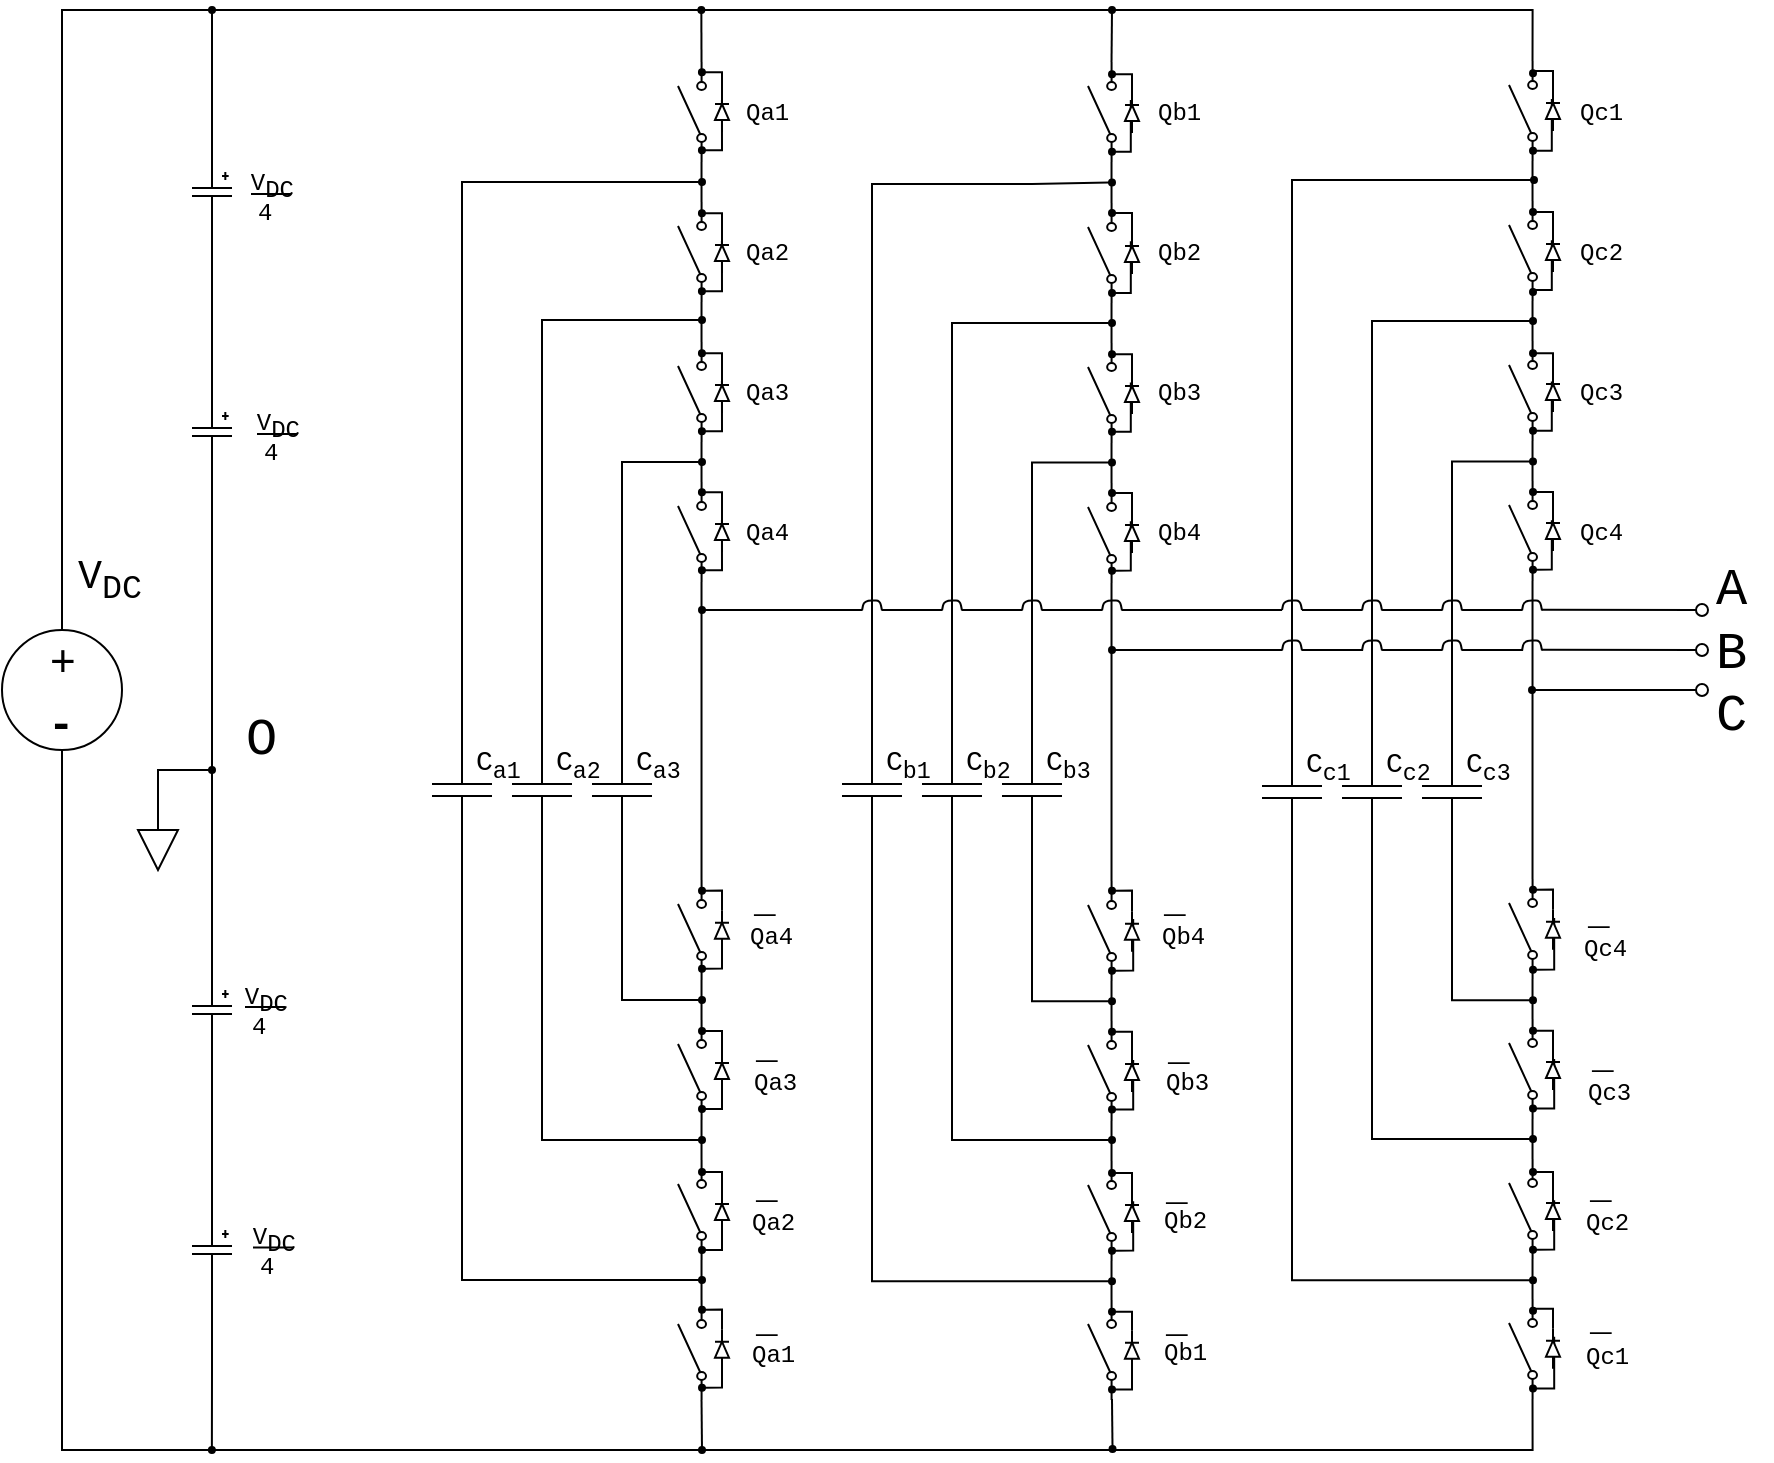<mxfile version="10.6.6" type="github"><diagram id="sscBolJHvE7xzkybfC2L" name="Page-1"><mxGraphModel dx="1162" dy="651" grid="1" gridSize="5" guides="1" tooltips="1" connect="1" arrows="1" fold="1" page="1" pageScale="1" pageWidth="827" pageHeight="1169" math="0" shadow="0"><root><mxCell id="0"/><mxCell id="1" parent="0"/><mxCell id="ISOhxACk6VoRJgg4IMBV-1" value="" style="group" parent="1" vertex="1" connectable="0"><mxGeometry x="10" y="430" width="60" height="60" as="geometry"/></mxCell><mxCell id="ISOhxACk6VoRJgg4IMBV-2" value="" style="ellipse;whiteSpace=wrap;html=1;aspect=fixed;fillColor=none;" parent="ISOhxACk6VoRJgg4IMBV-1" vertex="1"><mxGeometry width="60" height="60" as="geometry"/></mxCell><mxCell id="ISOhxACk6VoRJgg4IMBV-3" value="+" style="text;html=1;resizable=0;points=[];autosize=1;align=left;verticalAlign=top;spacingTop=-4;fontStyle=0;fontSize=22;" parent="ISOhxACk6VoRJgg4IMBV-1" vertex="1"><mxGeometry x="22" width="20" height="20" as="geometry"/></mxCell><mxCell id="ISOhxACk6VoRJgg4IMBV-4" value="&lt;font style=&quot;font-size: 22px;&quot; face=&quot;Courier New&quot;&gt;-&lt;/font&gt;" style="text;html=1;resizable=0;points=[];autosize=1;align=left;verticalAlign=top;spacingTop=-4;fontSize=22;fontStyle=1" parent="ISOhxACk6VoRJgg4IMBV-1" vertex="1"><mxGeometry x="21" y="31" width="30" height="20" as="geometry"/></mxCell><mxCell id="ISOhxACk6VoRJgg4IMBV-5" style="edgeStyle=orthogonalEdgeStyle;rounded=0;orthogonalLoop=1;jettySize=auto;html=1;exitX=0;exitY=0.84;exitDx=0;exitDy=0;exitPerimeter=0;entryX=1;entryY=0.84;entryDx=0;entryDy=0;entryPerimeter=0;endArrow=none;endFill=0;" parent="1" source="ISOhxACk6VoRJgg4IMBV-6" target="ISOhxACk6VoRJgg4IMBV-8" edge="1"><mxGeometry relative="1" as="geometry"/></mxCell><mxCell id="ISOhxACk6VoRJgg4IMBV-6" value="" style="pointerEvents=1;verticalLabelPosition=bottom;shadow=0;dashed=0;align=center;fillColor=#ffffff;html=1;verticalAlign=top;strokeWidth=1;shape=mxgraph.electrical.electro-mechanical.simple_switch;direction=north;" parent="1" vertex="1"><mxGeometry x="348" y="146" width="14" height="50" as="geometry"/></mxCell><mxCell id="ISOhxACk6VoRJgg4IMBV-7" style="edgeStyle=orthogonalEdgeStyle;rounded=0;orthogonalLoop=1;jettySize=auto;html=1;exitX=0;exitY=0.84;exitDx=0;exitDy=0;exitPerimeter=0;entryX=1;entryY=0.84;entryDx=0;entryDy=0;entryPerimeter=0;endArrow=none;endFill=0;" parent="1" source="ISOhxACk6VoRJgg4IMBV-8" target="ISOhxACk6VoRJgg4IMBV-10" edge="1"><mxGeometry relative="1" as="geometry"/></mxCell><mxCell id="ISOhxACk6VoRJgg4IMBV-8" value="" style="pointerEvents=1;verticalLabelPosition=bottom;shadow=0;dashed=0;align=center;fillColor=#ffffff;html=1;verticalAlign=top;strokeWidth=1;shape=mxgraph.electrical.electro-mechanical.simple_switch;direction=north;" parent="1" vertex="1"><mxGeometry x="348" y="216" width="14" height="50" as="geometry"/></mxCell><mxCell id="ISOhxACk6VoRJgg4IMBV-9" style="edgeStyle=orthogonalEdgeStyle;rounded=0;orthogonalLoop=1;jettySize=auto;html=1;exitX=0;exitY=0.84;exitDx=0;exitDy=0;exitPerimeter=0;entryX=1;entryY=0.84;entryDx=0;entryDy=0;entryPerimeter=0;endArrow=none;endFill=0;" parent="1" source="ISOhxACk6VoRJgg4IMBV-10" target="ISOhxACk6VoRJgg4IMBV-12" edge="1"><mxGeometry relative="1" as="geometry"/></mxCell><mxCell id="ISOhxACk6VoRJgg4IMBV-10" value="" style="pointerEvents=1;verticalLabelPosition=bottom;shadow=0;dashed=0;align=center;fillColor=#ffffff;html=1;verticalAlign=top;strokeWidth=1;shape=mxgraph.electrical.electro-mechanical.simple_switch;direction=north;" parent="1" vertex="1"><mxGeometry x="348" y="286" width="14" height="50" as="geometry"/></mxCell><mxCell id="ISOhxACk6VoRJgg4IMBV-11" style="edgeStyle=orthogonalEdgeStyle;rounded=0;orthogonalLoop=1;jettySize=auto;html=1;exitX=0;exitY=0.84;exitDx=0;exitDy=0;exitPerimeter=0;entryX=1;entryY=0.84;entryDx=0;entryDy=0;entryPerimeter=0;endArrow=none;endFill=0;" parent="1" source="ISOhxACk6VoRJgg4IMBV-12" target="ISOhxACk6VoRJgg4IMBV-14" edge="1"><mxGeometry relative="1" as="geometry"><mxPoint x="364.667" y="455" as="sourcePoint"/><mxPoint x="365" y="515" as="targetPoint"/><Array as="points"/></mxGeometry></mxCell><mxCell id="ISOhxACk6VoRJgg4IMBV-12" value="" style="pointerEvents=1;verticalLabelPosition=bottom;shadow=0;dashed=0;align=center;fillColor=#ffffff;html=1;verticalAlign=top;strokeWidth=1;shape=mxgraph.electrical.electro-mechanical.simple_switch;direction=north;" parent="1" vertex="1"><mxGeometry x="348" y="356" width="14" height="50" as="geometry"/></mxCell><mxCell id="ISOhxACk6VoRJgg4IMBV-13" style="edgeStyle=orthogonalEdgeStyle;rounded=0;orthogonalLoop=1;jettySize=auto;html=1;exitX=0;exitY=0.84;exitDx=0;exitDy=0;exitPerimeter=0;entryX=1;entryY=0.84;entryDx=0;entryDy=0;entryPerimeter=0;endArrow=none;endFill=0;" parent="1" source="ISOhxACk6VoRJgg4IMBV-14" target="ISOhxACk6VoRJgg4IMBV-16" edge="1"><mxGeometry relative="1" as="geometry"/></mxCell><mxCell id="ISOhxACk6VoRJgg4IMBV-14" value="" style="pointerEvents=1;verticalLabelPosition=bottom;shadow=0;dashed=0;align=center;fillColor=#ffffff;html=1;verticalAlign=top;strokeWidth=1;shape=mxgraph.electrical.electro-mechanical.simple_switch;direction=north;" parent="1" vertex="1"><mxGeometry x="348" y="555" width="14" height="50" as="geometry"/></mxCell><mxCell id="ISOhxACk6VoRJgg4IMBV-15" style="edgeStyle=orthogonalEdgeStyle;rounded=0;orthogonalLoop=1;jettySize=auto;html=1;exitX=0;exitY=0.84;exitDx=0;exitDy=0;exitPerimeter=0;entryX=1;entryY=0.84;entryDx=0;entryDy=0;entryPerimeter=0;endArrow=none;endFill=0;" parent="1" source="ISOhxACk6VoRJgg4IMBV-16" target="ISOhxACk6VoRJgg4IMBV-18" edge="1"><mxGeometry relative="1" as="geometry"/></mxCell><mxCell id="ISOhxACk6VoRJgg4IMBV-16" value="" style="pointerEvents=1;verticalLabelPosition=bottom;shadow=0;dashed=0;align=center;fillColor=#ffffff;html=1;verticalAlign=top;strokeWidth=1;shape=mxgraph.electrical.electro-mechanical.simple_switch;direction=north;" parent="1" vertex="1"><mxGeometry x="348" y="625" width="14" height="50" as="geometry"/></mxCell><mxCell id="ISOhxACk6VoRJgg4IMBV-17" style="edgeStyle=orthogonalEdgeStyle;rounded=0;orthogonalLoop=1;jettySize=auto;html=1;exitX=0;exitY=0.84;exitDx=0;exitDy=0;exitPerimeter=0;entryX=1;entryY=0.84;entryDx=0;entryDy=0;entryPerimeter=0;endArrow=none;endFill=0;" parent="1" source="ISOhxACk6VoRJgg4IMBV-18" target="ISOhxACk6VoRJgg4IMBV-20" edge="1"><mxGeometry relative="1" as="geometry"/></mxCell><mxCell id="ISOhxACk6VoRJgg4IMBV-18" value="" style="pointerEvents=1;verticalLabelPosition=bottom;shadow=0;dashed=0;align=center;fillColor=#ffffff;html=1;verticalAlign=top;strokeWidth=1;shape=mxgraph.electrical.electro-mechanical.simple_switch;direction=north;" parent="1" vertex="1"><mxGeometry x="348" y="695" width="14" height="50" as="geometry"/></mxCell><mxCell id="ISOhxACk6VoRJgg4IMBV-19" style="edgeStyle=orthogonalEdgeStyle;rounded=0;orthogonalLoop=1;jettySize=auto;html=1;exitX=0;exitY=0.84;exitDx=0;exitDy=0;exitPerimeter=0;entryX=0.5;entryY=1;entryDx=0;entryDy=0;endArrow=none;endFill=0;" parent="1" source="-IDaspbTrrvlAIXSfm-w-112" target="ISOhxACk6VoRJgg4IMBV-2" edge="1"><mxGeometry relative="1" as="geometry"><Array as="points"><mxPoint x="775" y="840"/><mxPoint x="40" y="840"/></Array></mxGeometry></mxCell><mxCell id="ISOhxACk6VoRJgg4IMBV-20" value="" style="pointerEvents=1;verticalLabelPosition=bottom;shadow=0;dashed=0;align=center;fillColor=#ffffff;html=1;verticalAlign=top;strokeWidth=1;shape=mxgraph.electrical.electro-mechanical.simple_switch;direction=north;" parent="1" vertex="1"><mxGeometry x="348" y="765" width="14" height="50" as="geometry"/></mxCell><mxCell id="ISOhxACk6VoRJgg4IMBV-21" style="edgeStyle=orthogonalEdgeStyle;rounded=0;orthogonalLoop=1;jettySize=auto;html=1;exitX=0;exitY=0.5;exitDx=0;exitDy=0;exitPerimeter=0;endArrow=oval;endFill=1;endSize=3;" parent="1" source="ISOhxACk6VoRJgg4IMBV-22" edge="1"><mxGeometry relative="1" as="geometry"><mxPoint x="115" y="120" as="targetPoint"/></mxGeometry></mxCell><mxCell id="ISOhxACk6VoRJgg4IMBV-22" value="" style="pointerEvents=1;verticalLabelPosition=bottom;shadow=0;dashed=0;align=center;fillColor=#ffffff;html=1;verticalAlign=top;strokeWidth=1;shape=mxgraph.electrical.capacitors.capacitor_5;direction=south;" parent="1" vertex="1"><mxGeometry x="105" y="191" width="20" height="40" as="geometry"/></mxCell><mxCell id="ISOhxACk6VoRJgg4IMBV-23" style="edgeStyle=orthogonalEdgeStyle;rounded=0;orthogonalLoop=1;jettySize=auto;html=1;exitX=0;exitY=0.5;exitDx=0;exitDy=0;exitPerimeter=0;entryX=1;entryY=0.5;entryDx=0;entryDy=0;entryPerimeter=0;endArrow=none;endFill=0;endSize=3;" parent="1" source="ISOhxACk6VoRJgg4IMBV-25" target="ISOhxACk6VoRJgg4IMBV-22" edge="1"><mxGeometry relative="1" as="geometry"/></mxCell><mxCell id="ISOhxACk6VoRJgg4IMBV-24" style="edgeStyle=orthogonalEdgeStyle;rounded=0;orthogonalLoop=1;jettySize=auto;html=1;exitX=1;exitY=0.5;exitDx=0;exitDy=0;exitPerimeter=0;entryX=0;entryY=0.5;entryDx=0;entryDy=0;entryPerimeter=0;endArrow=none;endFill=0;endSize=3;" parent="1" source="ISOhxACk6VoRJgg4IMBV-25" target="ISOhxACk6VoRJgg4IMBV-29" edge="1"><mxGeometry relative="1" as="geometry"/></mxCell><mxCell id="ISOhxACk6VoRJgg4IMBV-25" value="" style="pointerEvents=1;verticalLabelPosition=bottom;shadow=0;dashed=0;align=center;fillColor=#ffffff;html=1;verticalAlign=top;strokeWidth=1;shape=mxgraph.electrical.capacitors.capacitor_5;direction=south;" parent="1" vertex="1"><mxGeometry x="105" y="311" width="20" height="40" as="geometry"/></mxCell><mxCell id="ISOhxACk6VoRJgg4IMBV-26" style="edgeStyle=orthogonalEdgeStyle;rounded=0;orthogonalLoop=1;jettySize=auto;html=1;exitX=1;exitY=0.5;exitDx=0;exitDy=0;exitPerimeter=0;endArrow=oval;endFill=1;endSize=3;" parent="1" source="ISOhxACk6VoRJgg4IMBV-27" edge="1"><mxGeometry relative="1" as="geometry"><mxPoint x="114.944" y="840" as="targetPoint"/></mxGeometry></mxCell><mxCell id="ISOhxACk6VoRJgg4IMBV-27" value="" style="pointerEvents=1;verticalLabelPosition=bottom;shadow=0;dashed=0;align=center;fillColor=#ffffff;html=1;verticalAlign=top;strokeWidth=1;shape=mxgraph.electrical.capacitors.capacitor_5;direction=south;" parent="1" vertex="1"><mxGeometry x="105" y="720" width="20" height="40" as="geometry"/></mxCell><mxCell id="ISOhxACk6VoRJgg4IMBV-28" style="edgeStyle=orthogonalEdgeStyle;rounded=0;orthogonalLoop=1;jettySize=auto;html=1;exitX=1;exitY=0.5;exitDx=0;exitDy=0;exitPerimeter=0;entryX=0;entryY=0.5;entryDx=0;entryDy=0;entryPerimeter=0;endArrow=none;endFill=0;endSize=3;" parent="1" source="ISOhxACk6VoRJgg4IMBV-29" target="ISOhxACk6VoRJgg4IMBV-27" edge="1"><mxGeometry relative="1" as="geometry"/></mxCell><mxCell id="ISOhxACk6VoRJgg4IMBV-29" value="" style="pointerEvents=1;verticalLabelPosition=bottom;shadow=0;dashed=0;align=center;fillColor=#ffffff;html=1;verticalAlign=top;strokeWidth=1;shape=mxgraph.electrical.capacitors.capacitor_5;direction=south;" parent="1" vertex="1"><mxGeometry x="105" y="600" width="20" height="40" as="geometry"/></mxCell><mxCell id="ISOhxACk6VoRJgg4IMBV-30" style="edgeStyle=orthogonalEdgeStyle;rounded=0;orthogonalLoop=1;jettySize=auto;html=1;endArrow=oval;endFill=1;endSize=3;exitX=0;exitY=0.5;exitDx=0;exitDy=0;exitPerimeter=0;" parent="1" edge="1" source="JWBQmJvLQiH9qSn1RXFk-5"><mxGeometry relative="1" as="geometry"><mxPoint x="360" y="346" as="targetPoint"/><Array as="points"><mxPoint x="320" y="346"/></Array><mxPoint x="320" y="470" as="sourcePoint"/></mxGeometry></mxCell><mxCell id="ISOhxACk6VoRJgg4IMBV-31" style="edgeStyle=orthogonalEdgeStyle;rounded=0;orthogonalLoop=1;jettySize=auto;html=1;endArrow=oval;endFill=1;endSize=3;exitX=1;exitY=0.5;exitDx=0;exitDy=0;exitPerimeter=0;" parent="1" edge="1" source="JWBQmJvLQiH9qSn1RXFk-5"><mxGeometry relative="1" as="geometry"><mxPoint x="360" y="615" as="targetPoint"/><Array as="points"><mxPoint x="320" y="615"/></Array><mxPoint x="320" y="550" as="sourcePoint"/></mxGeometry></mxCell><mxCell id="ISOhxACk6VoRJgg4IMBV-33" style="edgeStyle=orthogonalEdgeStyle;rounded=0;orthogonalLoop=1;jettySize=auto;html=1;entryX=1;entryY=0.84;entryDx=0;entryDy=0;entryPerimeter=0;endArrow=none;endFill=0;" parent="1" target="-IDaspbTrrvlAIXSfm-w-99" edge="1"><mxGeometry relative="1" as="geometry"><mxPoint x="399.6" y="147" as="targetPoint"/><Array as="points"><mxPoint x="40" y="120"/><mxPoint x="775" y="120"/></Array><mxPoint x="40" y="430" as="sourcePoint"/></mxGeometry></mxCell><mxCell id="ISOhxACk6VoRJgg4IMBV-34" style="edgeStyle=orthogonalEdgeStyle;rounded=0;orthogonalLoop=1;jettySize=auto;html=1;exitX=0.5;exitY=0;exitDx=0;exitDy=0;exitPerimeter=0;endArrow=oval;endFill=1;endSize=3;" parent="1" source="ISOhxACk6VoRJgg4IMBV-35" edge="1"><mxGeometry relative="1" as="geometry"><mxPoint x="115" y="500" as="targetPoint"/><Array as="points"><mxPoint x="88" y="500"/></Array></mxGeometry></mxCell><mxCell id="ISOhxACk6VoRJgg4IMBV-35" value="" style="pointerEvents=1;verticalLabelPosition=bottom;shadow=0;dashed=0;align=center;fillColor=#ffffff;html=1;verticalAlign=top;strokeWidth=1;shape=mxgraph.electrical.signal_sources.signal_ground;" parent="1" vertex="1"><mxGeometry x="78" y="520" width="20" height="30" as="geometry"/></mxCell><mxCell id="ISOhxACk6VoRJgg4IMBV-38" style="edgeStyle=orthogonalEdgeStyle;rounded=0;orthogonalLoop=1;jettySize=auto;html=1;endArrow=oval;endFill=1;endSize=3;exitX=1;exitY=0.5;exitDx=0;exitDy=0;exitPerimeter=0;" parent="1" source="JWBQmJvLQiH9qSn1RXFk-4" edge="1"><mxGeometry relative="1" as="geometry"><mxPoint x="360" y="685" as="targetPoint"/><Array as="points"><mxPoint x="280" y="685"/></Array><mxPoint x="280.143" y="664.286" as="sourcePoint"/></mxGeometry></mxCell><mxCell id="ISOhxACk6VoRJgg4IMBV-43" style="edgeStyle=orthogonalEdgeStyle;rounded=0;orthogonalLoop=1;jettySize=auto;html=1;endArrow=oval;endFill=1;endSize=3;exitX=0;exitY=0.5;exitDx=0;exitDy=0;exitPerimeter=0;" parent="1" source="JWBQmJvLQiH9qSn1RXFk-6" edge="1"><mxGeometry relative="1" as="geometry"><Array as="points"><mxPoint x="240" y="206"/></Array><mxPoint x="320.143" y="226" as="sourcePoint"/><mxPoint x="360" y="206" as="targetPoint"/></mxGeometry></mxCell><mxCell id="ISOhxACk6VoRJgg4IMBV-46" style="edgeStyle=orthogonalEdgeStyle;rounded=0;orthogonalLoop=1;jettySize=auto;html=1;endArrow=oval;endFill=1;endSize=3;exitX=1;exitY=0.5;exitDx=0;exitDy=0;exitPerimeter=0;" parent="1" source="JWBQmJvLQiH9qSn1RXFk-6" edge="1"><mxGeometry relative="1" as="geometry"><mxPoint x="360" y="755" as="targetPoint"/><Array as="points"><mxPoint x="240" y="755"/></Array><mxPoint x="240.143" y="730" as="sourcePoint"/></mxGeometry></mxCell><mxCell id="ISOhxACk6VoRJgg4IMBV-48" value="" style="endArrow=oval;html=1;endFill=0;" parent="1" edge="1"><mxGeometry width="50" height="50" relative="1" as="geometry"><mxPoint x="780" y="419.833" as="sourcePoint"/><mxPoint x="860" y="420" as="targetPoint"/></mxGeometry></mxCell><mxCell id="ISOhxACk6VoRJgg4IMBV-49" value="&lt;font style=&quot;font-size: 20px&quot; face=&quot;Courier New&quot;&gt;V&lt;sub&gt;DC&lt;/sub&gt;&lt;/font&gt;" style="text;html=1;resizable=0;points=[];autosize=1;align=left;verticalAlign=top;spacingTop=-4;fontSize=26;" parent="1" vertex="1"><mxGeometry x="46" y="382" width="50" height="40" as="geometry"/></mxCell><mxCell id="ISOhxACk6VoRJgg4IMBV-50" value="&lt;font face=&quot;Courier New&quot;&gt;O&lt;/font&gt;" style="text;html=1;resizable=0;points=[];autosize=1;align=left;verticalAlign=top;spacingTop=-4;fontSize=26;" parent="1" vertex="1"><mxGeometry x="130" y="465" width="30" height="30" as="geometry"/></mxCell><mxCell id="ISOhxACk6VoRJgg4IMBV-51" value="&lt;font face=&quot;Courier New&quot;&gt;A&lt;/font&gt;" style="text;html=1;resizable=0;points=[];autosize=1;align=left;verticalAlign=top;spacingTop=-4;fontSize=26;" parent="1" vertex="1"><mxGeometry x="865" y="389.833" width="30" height="30" as="geometry"/></mxCell><mxCell id="ISOhxACk6VoRJgg4IMBV-57" style="edgeStyle=orthogonalEdgeStyle;rounded=0;orthogonalLoop=1;jettySize=auto;html=1;exitX=0;exitY=0.5;exitDx=0;exitDy=0;exitPerimeter=0;endArrow=none;endFill=0;" parent="1" edge="1"><mxGeometry relative="1" as="geometry"><mxPoint x="319.98" y="595.034" as="targetPoint"/><mxPoint x="320.143" y="595.714" as="sourcePoint"/></mxGeometry></mxCell><mxCell id="ISOhxACk6VoRJgg4IMBV-89" value="&lt;font face=&quot;Courier New&quot;&gt;Qa1&lt;/font&gt;" style="text;html=1;resizable=0;points=[];autosize=1;align=left;verticalAlign=top;spacingTop=-4;" parent="1" vertex="1"><mxGeometry x="380" y="161" width="35" height="20" as="geometry"/></mxCell><mxCell id="ISOhxACk6VoRJgg4IMBV-90" value="&lt;font face=&quot;Courier New&quot;&gt;Qa2&lt;/font&gt;" style="text;html=1;resizable=0;points=[];autosize=1;align=left;verticalAlign=top;spacingTop=-4;" parent="1" vertex="1"><mxGeometry x="380" y="231" width="35" height="20" as="geometry"/></mxCell><mxCell id="ISOhxACk6VoRJgg4IMBV-91" value="&lt;font face=&quot;Courier New&quot;&gt;Qa3&lt;/font&gt;" style="text;html=1;resizable=0;points=[];autosize=1;align=left;verticalAlign=top;spacingTop=-4;" parent="1" vertex="1"><mxGeometry x="380" y="301" width="35" height="20" as="geometry"/></mxCell><mxCell id="ISOhxACk6VoRJgg4IMBV-92" value="&lt;font face=&quot;Courier New&quot;&gt;Qa4&lt;/font&gt;" style="text;html=1;resizable=0;points=[];autosize=1;align=left;verticalAlign=top;spacingTop=-4;" parent="1" vertex="1"><mxGeometry x="380" y="371" width="35" height="20" as="geometry"/></mxCell><mxCell id="ISOhxACk6VoRJgg4IMBV-93" value="&lt;font face=&quot;Courier New&quot;&gt;Qa1&lt;/font&gt;" style="text;html=1;resizable=0;points=[];autosize=1;align=left;verticalAlign=top;spacingTop=-4;" parent="1" vertex="1"><mxGeometry x="383" y="781.6" width="35" height="20" as="geometry"/></mxCell><mxCell id="ISOhxACk6VoRJgg4IMBV-94" value="&lt;font face=&quot;Courier New&quot;&gt;Qa2&lt;/font&gt;" style="text;html=1;resizable=0;points=[];autosize=1;align=left;verticalAlign=top;spacingTop=-4;" parent="1" vertex="1"><mxGeometry x="383" y="715.6" width="35" height="20" as="geometry"/></mxCell><mxCell id="ISOhxACk6VoRJgg4IMBV-95" value="&lt;font face=&quot;Courier New&quot;&gt;Qa3&lt;/font&gt;" style="text;html=1;resizable=0;points=[];autosize=1;align=left;verticalAlign=top;spacingTop=-4;" parent="1" vertex="1"><mxGeometry x="384" y="646.1" width="35" height="20" as="geometry"/></mxCell><mxCell id="ISOhxACk6VoRJgg4IMBV-96" value="&lt;font face=&quot;Courier New&quot;&gt;Qa4&lt;/font&gt;" style="text;html=1;resizable=0;points=[];autosize=1;align=left;verticalAlign=top;spacingTop=-4;" parent="1" vertex="1"><mxGeometry x="382" y="573.433" width="35" height="20" as="geometry"/></mxCell><mxCell id="ISOhxACk6VoRJgg4IMBV-97" value="&lt;font style=&quot;font-size: 18px;&quot; face=&quot;Courier New&quot;&gt;_&lt;/font&gt;" style="text;html=1;resizable=0;points=[];autosize=1;align=left;verticalAlign=top;spacingTop=-4;fontSize=18;" parent="1" vertex="1"><mxGeometry x="385" y="761.5" width="20" height="20" as="geometry"/></mxCell><mxCell id="ISOhxACk6VoRJgg4IMBV-98" value="&lt;font style=&quot;font-size: 18px;&quot; face=&quot;Courier New&quot;&gt;_&lt;/font&gt;" style="text;html=1;resizable=0;points=[];autosize=1;align=left;verticalAlign=top;spacingTop=-4;fontSize=18;" parent="1" vertex="1"><mxGeometry x="385" y="695" width="20" height="20" as="geometry"/></mxCell><mxCell id="ISOhxACk6VoRJgg4IMBV-99" value="&lt;font style=&quot;font-size: 18px;&quot; face=&quot;Courier New&quot;&gt;_&lt;/font&gt;" style="text;html=1;resizable=0;points=[];autosize=1;align=left;verticalAlign=top;spacingTop=-4;fontSize=18;" parent="1" vertex="1"><mxGeometry x="385" y="625" width="20" height="20" as="geometry"/></mxCell><mxCell id="ISOhxACk6VoRJgg4IMBV-100" value="&lt;font style=&quot;font-size: 18px;&quot; face=&quot;Courier New&quot;&gt;_&lt;/font&gt;" style="text;html=1;resizable=0;points=[];autosize=1;align=left;verticalAlign=top;spacingTop=-4;fontSize=18;" parent="1" vertex="1"><mxGeometry x="384" y="551.833" width="20" height="20" as="geometry"/></mxCell><mxCell id="ISOhxACk6VoRJgg4IMBV-104" value="" style="group" parent="1" vertex="1" connectable="0"><mxGeometry x="110" y="316" width="50" height="35" as="geometry"/></mxCell><mxCell id="ISOhxACk6VoRJgg4IMBV-101" value="" style="endArrow=none;html=1;fontSize=16;" parent="ISOhxACk6VoRJgg4IMBV-104" edge="1"><mxGeometry width="50" height="50" relative="1" as="geometry"><mxPoint x="27.5" y="16" as="sourcePoint"/><mxPoint x="47.5" y="16" as="targetPoint"/></mxGeometry></mxCell><mxCell id="ISOhxACk6VoRJgg4IMBV-102" value="&lt;font style=&quot;font-size: 12px;&quot; face=&quot;Courier New&quot;&gt;V&lt;sub style=&quot;font-size: 12px;&quot;&gt;DC&lt;/sub&gt;&lt;/font&gt;" style="text;html=1;resizable=0;points=[];autosize=1;align=right;verticalAlign=top;spacingTop=-4;fontSize=12;" parent="ISOhxACk6VoRJgg4IMBV-104" vertex="1"><mxGeometry width="50" height="30" as="geometry"/></mxCell><mxCell id="ISOhxACk6VoRJgg4IMBV-103" value="&lt;font face=&quot;Courier New&quot;&gt;4&lt;/font&gt;" style="text;html=1;resizable=0;points=[];autosize=1;align=left;verticalAlign=top;spacingTop=-4;fontSize=12;" parent="ISOhxACk6VoRJgg4IMBV-104" vertex="1"><mxGeometry x="29" y="15" width="20" height="20" as="geometry"/></mxCell><mxCell id="ISOhxACk6VoRJgg4IMBV-105" value="" style="group" parent="1" vertex="1" connectable="0"><mxGeometry x="104" y="602.5" width="50" height="35" as="geometry"/></mxCell><mxCell id="ISOhxACk6VoRJgg4IMBV-106" value="" style="endArrow=none;html=1;fontSize=16;" parent="ISOhxACk6VoRJgg4IMBV-105" edge="1"><mxGeometry width="50" height="50" relative="1" as="geometry"><mxPoint x="27.5" y="16" as="sourcePoint"/><mxPoint x="47.5" y="16" as="targetPoint"/></mxGeometry></mxCell><mxCell id="ISOhxACk6VoRJgg4IMBV-107" value="&lt;font style=&quot;font-size: 12px;&quot; face=&quot;Courier New&quot;&gt;V&lt;sub style=&quot;font-size: 12px;&quot;&gt;DC&lt;/sub&gt;&lt;/font&gt;" style="text;html=1;resizable=0;points=[];autosize=1;align=right;verticalAlign=top;spacingTop=-4;fontSize=12;" parent="ISOhxACk6VoRJgg4IMBV-105" vertex="1"><mxGeometry width="50" height="30" as="geometry"/></mxCell><mxCell id="ISOhxACk6VoRJgg4IMBV-108" value="&lt;font face=&quot;Courier New&quot;&gt;4&lt;/font&gt;" style="text;html=1;resizable=0;points=[];autosize=1;align=left;verticalAlign=top;spacingTop=-4;fontSize=12;" parent="ISOhxACk6VoRJgg4IMBV-105" vertex="1"><mxGeometry x="29" y="15" width="20" height="20" as="geometry"/></mxCell><mxCell id="ISOhxACk6VoRJgg4IMBV-109" value="" style="group" parent="1" vertex="1" connectable="0"><mxGeometry x="108" y="722.7" width="50" height="35" as="geometry"/></mxCell><mxCell id="ISOhxACk6VoRJgg4IMBV-110" value="" style="endArrow=none;html=1;fontSize=16;" parent="ISOhxACk6VoRJgg4IMBV-109" edge="1"><mxGeometry width="50" height="50" relative="1" as="geometry"><mxPoint x="27.5" y="16" as="sourcePoint"/><mxPoint x="47.5" y="16" as="targetPoint"/></mxGeometry></mxCell><mxCell id="ISOhxACk6VoRJgg4IMBV-111" value="&lt;font style=&quot;font-size: 12px;&quot; face=&quot;Courier New&quot;&gt;V&lt;sub style=&quot;font-size: 12px;&quot;&gt;DC&lt;/sub&gt;&lt;/font&gt;" style="text;html=1;resizable=0;points=[];autosize=1;align=right;verticalAlign=top;spacingTop=-4;fontSize=12;" parent="ISOhxACk6VoRJgg4IMBV-109" vertex="1"><mxGeometry width="50" height="30" as="geometry"/></mxCell><mxCell id="ISOhxACk6VoRJgg4IMBV-112" value="&lt;font face=&quot;Courier New&quot;&gt;4&lt;/font&gt;" style="text;html=1;resizable=0;points=[];autosize=1;align=left;verticalAlign=top;spacingTop=-4;fontSize=12;" parent="ISOhxACk6VoRJgg4IMBV-109" vertex="1"><mxGeometry x="29" y="15" width="20" height="20" as="geometry"/></mxCell><mxCell id="ISOhxACk6VoRJgg4IMBV-113" value="" style="group" parent="1" vertex="1" connectable="0"><mxGeometry x="107" y="196" width="50" height="35" as="geometry"/></mxCell><mxCell id="ISOhxACk6VoRJgg4IMBV-114" value="" style="endArrow=none;html=1;fontSize=16;" parent="ISOhxACk6VoRJgg4IMBV-113" edge="1"><mxGeometry width="50" height="50" relative="1" as="geometry"><mxPoint x="27.5" y="16" as="sourcePoint"/><mxPoint x="47.5" y="16" as="targetPoint"/></mxGeometry></mxCell><mxCell id="ISOhxACk6VoRJgg4IMBV-115" value="&lt;font style=&quot;font-size: 12px;&quot; face=&quot;Courier New&quot;&gt;V&lt;sub style=&quot;font-size: 12px;&quot;&gt;DC&lt;/sub&gt;&lt;/font&gt;" style="text;html=1;resizable=0;points=[];autosize=1;align=right;verticalAlign=top;spacingTop=-4;fontSize=12;" parent="ISOhxACk6VoRJgg4IMBV-113" vertex="1"><mxGeometry width="50" height="30" as="geometry"/></mxCell><mxCell id="ISOhxACk6VoRJgg4IMBV-116" value="&lt;font face=&quot;Courier New&quot;&gt;4&lt;/font&gt;" style="text;html=1;resizable=0;points=[];autosize=1;align=left;verticalAlign=top;spacingTop=-4;fontSize=12;" parent="ISOhxACk6VoRJgg4IMBV-113" vertex="1"><mxGeometry x="29" y="15" width="20" height="20" as="geometry"/></mxCell><mxCell id="ISOhxACk6VoRJgg4IMBV-117" style="edgeStyle=orthogonalEdgeStyle;rounded=0;orthogonalLoop=1;jettySize=auto;html=1;exitX=1;exitY=0.5;exitDx=0;exitDy=0;exitPerimeter=0;startSize=5;endArrow=oval;endFill=1;endSize=3;" parent="1" source="ISOhxACk6VoRJgg4IMBV-119" edge="1"><mxGeometry relative="1" as="geometry"><mxPoint x="359.953" y="151.07" as="targetPoint"/><Array as="points"><mxPoint x="370" y="151"/></Array></mxGeometry></mxCell><mxCell id="ISOhxACk6VoRJgg4IMBV-118" style="edgeStyle=orthogonalEdgeStyle;rounded=0;orthogonalLoop=1;jettySize=auto;html=1;exitX=0;exitY=0.5;exitDx=0;exitDy=0;exitPerimeter=0;startSize=5;endArrow=oval;endFill=1;endSize=3;" parent="1" edge="1"><mxGeometry relative="1" as="geometry"><mxPoint x="359.953" y="190.14" as="targetPoint"/><mxPoint x="369.953" y="165.023" as="sourcePoint"/><Array as="points"><mxPoint x="370" y="190"/></Array></mxGeometry></mxCell><mxCell id="ISOhxACk6VoRJgg4IMBV-119" value="" style="pointerEvents=1;fillColor=#000000;verticalLabelPosition=bottom;shadow=0;dashed=0;align=center;fillColor=#ffffff;html=1;verticalAlign=top;strokeWidth=1;shape=mxgraph.electrical.diodes.diode;direction=north;" parent="1" vertex="1"><mxGeometry x="366.5" y="161" width="7" height="20" as="geometry"/></mxCell><mxCell id="ISOhxACk6VoRJgg4IMBV-120" style="edgeStyle=orthogonalEdgeStyle;rounded=0;orthogonalLoop=1;jettySize=auto;html=1;exitX=1;exitY=0.5;exitDx=0;exitDy=0;exitPerimeter=0;startSize=5;endArrow=oval;endFill=1;endSize=3;" parent="1" source="ISOhxACk6VoRJgg4IMBV-122" edge="1"><mxGeometry relative="1" as="geometry"><mxPoint x="359.953" y="221.57" as="targetPoint"/><Array as="points"><mxPoint x="370" y="221.5"/></Array></mxGeometry></mxCell><mxCell id="ISOhxACk6VoRJgg4IMBV-121" style="edgeStyle=orthogonalEdgeStyle;rounded=0;orthogonalLoop=1;jettySize=auto;html=1;exitX=0;exitY=0.5;exitDx=0;exitDy=0;exitPerimeter=0;startSize=5;endArrow=oval;endFill=1;endSize=3;" parent="1" edge="1"><mxGeometry relative="1" as="geometry"><mxPoint x="359.953" y="260.64" as="targetPoint"/><mxPoint x="369.953" y="235.523" as="sourcePoint"/><Array as="points"><mxPoint x="370" y="260.5"/></Array></mxGeometry></mxCell><mxCell id="ISOhxACk6VoRJgg4IMBV-122" value="" style="pointerEvents=1;fillColor=#000000;verticalLabelPosition=bottom;shadow=0;dashed=0;align=center;fillColor=#ffffff;html=1;verticalAlign=top;strokeWidth=1;shape=mxgraph.electrical.diodes.diode;direction=north;" parent="1" vertex="1"><mxGeometry x="366.5" y="231.5" width="7" height="20" as="geometry"/></mxCell><mxCell id="ISOhxACk6VoRJgg4IMBV-123" style="edgeStyle=orthogonalEdgeStyle;rounded=0;orthogonalLoop=1;jettySize=auto;html=1;exitX=1;exitY=0.5;exitDx=0;exitDy=0;exitPerimeter=0;startSize=5;endArrow=oval;endFill=1;endSize=3;" parent="1" source="ISOhxACk6VoRJgg4IMBV-125" edge="1"><mxGeometry relative="1" as="geometry"><mxPoint x="359.953" y="291.57" as="targetPoint"/><Array as="points"><mxPoint x="370" y="291.5"/></Array></mxGeometry></mxCell><mxCell id="ISOhxACk6VoRJgg4IMBV-124" style="edgeStyle=orthogonalEdgeStyle;rounded=0;orthogonalLoop=1;jettySize=auto;html=1;exitX=0;exitY=0.5;exitDx=0;exitDy=0;exitPerimeter=0;startSize=5;endArrow=oval;endFill=1;endSize=3;" parent="1" edge="1"><mxGeometry relative="1" as="geometry"><mxPoint x="359.953" y="330.64" as="targetPoint"/><mxPoint x="369.953" y="305.523" as="sourcePoint"/><Array as="points"><mxPoint x="370" y="330.5"/></Array></mxGeometry></mxCell><mxCell id="ISOhxACk6VoRJgg4IMBV-125" value="" style="pointerEvents=1;fillColor=#000000;verticalLabelPosition=bottom;shadow=0;dashed=0;align=center;fillColor=#ffffff;html=1;verticalAlign=top;strokeWidth=1;shape=mxgraph.electrical.diodes.diode;direction=north;" parent="1" vertex="1"><mxGeometry x="366.5" y="301.5" width="7" height="20" as="geometry"/></mxCell><mxCell id="ISOhxACk6VoRJgg4IMBV-126" style="edgeStyle=orthogonalEdgeStyle;rounded=0;orthogonalLoop=1;jettySize=auto;html=1;exitX=1;exitY=0.5;exitDx=0;exitDy=0;exitPerimeter=0;startSize=5;endArrow=oval;endFill=1;endSize=3;" parent="1" source="ISOhxACk6VoRJgg4IMBV-128" edge="1"><mxGeometry relative="1" as="geometry"><mxPoint x="359.953" y="361.07" as="targetPoint"/><Array as="points"><mxPoint x="370" y="361"/></Array></mxGeometry></mxCell><mxCell id="ISOhxACk6VoRJgg4IMBV-127" style="edgeStyle=orthogonalEdgeStyle;rounded=0;orthogonalLoop=1;jettySize=auto;html=1;exitX=0;exitY=0.5;exitDx=0;exitDy=0;exitPerimeter=0;startSize=5;endArrow=oval;endFill=1;endSize=3;" parent="1" edge="1"><mxGeometry relative="1" as="geometry"><mxPoint x="359.953" y="400.14" as="targetPoint"/><mxPoint x="369.953" y="375.023" as="sourcePoint"/><Array as="points"><mxPoint x="370" y="400"/></Array></mxGeometry></mxCell><mxCell id="ISOhxACk6VoRJgg4IMBV-128" value="" style="pointerEvents=1;fillColor=#000000;verticalLabelPosition=bottom;shadow=0;dashed=0;align=center;fillColor=#ffffff;html=1;verticalAlign=top;strokeWidth=1;shape=mxgraph.electrical.diodes.diode;direction=north;" parent="1" vertex="1"><mxGeometry x="366.5" y="371" width="7" height="20" as="geometry"/></mxCell><mxCell id="ISOhxACk6VoRJgg4IMBV-134" style="edgeStyle=orthogonalEdgeStyle;rounded=0;orthogonalLoop=1;jettySize=auto;html=1;exitX=1;exitY=0.5;exitDx=0;exitDy=0;exitPerimeter=0;startSize=5;endArrow=oval;endFill=1;endSize=3;" parent="1" source="ISOhxACk6VoRJgg4IMBV-136" edge="1"><mxGeometry relative="1" as="geometry"><mxPoint x="360" y="560.333" as="targetPoint"/><Array as="points"><mxPoint x="370" y="560.333"/></Array></mxGeometry></mxCell><mxCell id="ISOhxACk6VoRJgg4IMBV-135" style="edgeStyle=orthogonalEdgeStyle;rounded=0;orthogonalLoop=1;jettySize=auto;html=1;exitX=0;exitY=0.5;exitDx=0;exitDy=0;exitPerimeter=0;startSize=5;endArrow=oval;endFill=1;endSize=3;" parent="1" edge="1"><mxGeometry relative="1" as="geometry"><mxPoint x="360" y="599.333" as="targetPoint"/><mxPoint x="370" y="574.333" as="sourcePoint"/><Array as="points"><mxPoint x="370" y="599.333"/></Array></mxGeometry></mxCell><mxCell id="ISOhxACk6VoRJgg4IMBV-136" value="" style="pointerEvents=1;fillColor=#000000;verticalLabelPosition=bottom;shadow=0;dashed=0;align=center;fillColor=#ffffff;html=1;verticalAlign=top;strokeWidth=1;shape=mxgraph.electrical.diodes.diode;direction=north;" parent="1" vertex="1"><mxGeometry x="366.5" y="570.333" width="7" height="20" as="geometry"/></mxCell><mxCell id="ISOhxACk6VoRJgg4IMBV-137" style="edgeStyle=orthogonalEdgeStyle;rounded=0;orthogonalLoop=1;jettySize=auto;html=1;exitX=1;exitY=0.5;exitDx=0;exitDy=0;exitPerimeter=0;startSize=5;endArrow=oval;endFill=1;endSize=3;" parent="1" source="ISOhxACk6VoRJgg4IMBV-139" edge="1"><mxGeometry relative="1" as="geometry"><mxPoint x="360" y="769.833" as="targetPoint"/><Array as="points"><mxPoint x="370" y="769.833"/></Array></mxGeometry></mxCell><mxCell id="ISOhxACk6VoRJgg4IMBV-138" style="edgeStyle=orthogonalEdgeStyle;rounded=0;orthogonalLoop=1;jettySize=auto;html=1;exitX=0;exitY=0.5;exitDx=0;exitDy=0;exitPerimeter=0;startSize=5;endArrow=oval;endFill=1;endSize=3;" parent="1" edge="1"><mxGeometry relative="1" as="geometry"><mxPoint x="360" y="808.833" as="targetPoint"/><mxPoint x="370" y="783.833" as="sourcePoint"/><Array as="points"><mxPoint x="370" y="808.833"/></Array></mxGeometry></mxCell><mxCell id="ISOhxACk6VoRJgg4IMBV-139" value="" style="pointerEvents=1;fillColor=#000000;verticalLabelPosition=bottom;shadow=0;dashed=0;align=center;fillColor=#ffffff;html=1;verticalAlign=top;strokeWidth=1;shape=mxgraph.electrical.diodes.diode;direction=north;" parent="1" vertex="1"><mxGeometry x="366.5" y="779.833" width="7" height="20" as="geometry"/></mxCell><mxCell id="ISOhxACk6VoRJgg4IMBV-140" style="edgeStyle=orthogonalEdgeStyle;rounded=0;orthogonalLoop=1;jettySize=auto;html=1;exitX=1;exitY=0.5;exitDx=0;exitDy=0;exitPerimeter=0;startSize=5;endArrow=oval;endFill=1;endSize=3;" parent="1" source="ISOhxACk6VoRJgg4IMBV-142" edge="1"><mxGeometry relative="1" as="geometry"><mxPoint x="360" y="701" as="targetPoint"/><Array as="points"><mxPoint x="370" y="701"/></Array></mxGeometry></mxCell><mxCell id="ISOhxACk6VoRJgg4IMBV-141" style="edgeStyle=orthogonalEdgeStyle;rounded=0;orthogonalLoop=1;jettySize=auto;html=1;exitX=0;exitY=0.5;exitDx=0;exitDy=0;exitPerimeter=0;startSize=5;endArrow=oval;endFill=1;endSize=3;" parent="1" edge="1"><mxGeometry relative="1" as="geometry"><mxPoint x="360" y="740" as="targetPoint"/><mxPoint x="370" y="715" as="sourcePoint"/><Array as="points"><mxPoint x="370" y="740"/></Array></mxGeometry></mxCell><mxCell id="ISOhxACk6VoRJgg4IMBV-142" value="" style="pointerEvents=1;fillColor=#000000;verticalLabelPosition=bottom;shadow=0;dashed=0;align=center;fillColor=#ffffff;html=1;verticalAlign=top;strokeWidth=1;shape=mxgraph.electrical.diodes.diode;direction=north;" parent="1" vertex="1"><mxGeometry x="366.5" y="711" width="7" height="20" as="geometry"/></mxCell><mxCell id="ISOhxACk6VoRJgg4IMBV-143" style="edgeStyle=orthogonalEdgeStyle;rounded=0;orthogonalLoop=1;jettySize=auto;html=1;exitX=1;exitY=0.5;exitDx=0;exitDy=0;exitPerimeter=0;startSize=5;endArrow=oval;endFill=1;endSize=3;" parent="1" source="ISOhxACk6VoRJgg4IMBV-145" edge="1"><mxGeometry relative="1" as="geometry"><mxPoint x="360" y="630.5" as="targetPoint"/><Array as="points"><mxPoint x="370" y="630.5"/></Array></mxGeometry></mxCell><mxCell id="ISOhxACk6VoRJgg4IMBV-144" style="edgeStyle=orthogonalEdgeStyle;rounded=0;orthogonalLoop=1;jettySize=auto;html=1;exitX=0;exitY=0.5;exitDx=0;exitDy=0;exitPerimeter=0;startSize=5;endArrow=oval;endFill=1;endSize=3;" parent="1" edge="1"><mxGeometry relative="1" as="geometry"><mxPoint x="360" y="669.5" as="targetPoint"/><mxPoint x="370" y="644.5" as="sourcePoint"/><Array as="points"><mxPoint x="370" y="669.5"/></Array></mxGeometry></mxCell><mxCell id="ISOhxACk6VoRJgg4IMBV-145" value="" style="pointerEvents=1;fillColor=#000000;verticalLabelPosition=bottom;shadow=0;dashed=0;align=center;fillColor=#ffffff;html=1;verticalAlign=top;strokeWidth=1;shape=mxgraph.electrical.diodes.diode;direction=north;" parent="1" vertex="1"><mxGeometry x="366.5" y="640.5" width="7" height="20" as="geometry"/></mxCell><mxCell id="9iAsEl-rplv7JPmp0Qpo-5" value="" style="endArrow=oval;html=1;endFill=1;endSize=3;exitX=0;exitY=0.5;exitDx=0;exitDy=0;exitPerimeter=0;edgeStyle=orthogonalEdgeStyle;rounded=0;" parent="1" edge="1" source="JWBQmJvLQiH9qSn1RXFk-4"><mxGeometry width="50" height="50" relative="1" as="geometry"><mxPoint x="325" y="276" as="sourcePoint"/><mxPoint x="360" y="275" as="targetPoint"/><Array as="points"><mxPoint x="280" y="275"/><mxPoint x="360" y="275"/></Array></mxGeometry></mxCell><mxCell id="-IDaspbTrrvlAIXSfm-w-10" style="edgeStyle=orthogonalEdgeStyle;rounded=0;orthogonalLoop=1;jettySize=auto;html=1;exitX=0;exitY=0.84;exitDx=0;exitDy=0;exitPerimeter=0;entryX=1;entryY=0.84;entryDx=0;entryDy=0;entryPerimeter=0;endArrow=none;endFill=0;" parent="1" source="-IDaspbTrrvlAIXSfm-w-11" target="-IDaspbTrrvlAIXSfm-w-13" edge="1"><mxGeometry relative="1" as="geometry"/></mxCell><mxCell id="-IDaspbTrrvlAIXSfm-w-11" value="" style="pointerEvents=1;verticalLabelPosition=bottom;shadow=0;dashed=0;align=center;fillColor=#ffffff;html=1;verticalAlign=top;strokeWidth=1;shape=mxgraph.electrical.electro-mechanical.simple_switch;direction=north;" parent="1" vertex="1"><mxGeometry x="553" y="146" width="14" height="50" as="geometry"/></mxCell><mxCell id="-IDaspbTrrvlAIXSfm-w-12" style="edgeStyle=orthogonalEdgeStyle;rounded=0;orthogonalLoop=1;jettySize=auto;html=1;exitX=0;exitY=0.84;exitDx=0;exitDy=0;exitPerimeter=0;entryX=1;entryY=0.84;entryDx=0;entryDy=0;entryPerimeter=0;endArrow=none;endFill=0;" parent="1" source="-IDaspbTrrvlAIXSfm-w-13" target="-IDaspbTrrvlAIXSfm-w-15" edge="1"><mxGeometry relative="1" as="geometry"/></mxCell><mxCell id="-IDaspbTrrvlAIXSfm-w-13" value="" style="pointerEvents=1;verticalLabelPosition=bottom;shadow=0;dashed=0;align=center;fillColor=#ffffff;html=1;verticalAlign=top;strokeWidth=1;shape=mxgraph.electrical.electro-mechanical.simple_switch;direction=north;" parent="1" vertex="1"><mxGeometry x="553" y="216.5" width="14" height="50" as="geometry"/></mxCell><mxCell id="-IDaspbTrrvlAIXSfm-w-14" style="edgeStyle=orthogonalEdgeStyle;rounded=0;orthogonalLoop=1;jettySize=auto;html=1;exitX=0;exitY=0.84;exitDx=0;exitDy=0;exitPerimeter=0;entryX=1;entryY=0.84;entryDx=0;entryDy=0;entryPerimeter=0;endArrow=none;endFill=0;" parent="1" source="-IDaspbTrrvlAIXSfm-w-15" target="-IDaspbTrrvlAIXSfm-w-17" edge="1"><mxGeometry relative="1" as="geometry"/></mxCell><mxCell id="-IDaspbTrrvlAIXSfm-w-15" value="" style="pointerEvents=1;verticalLabelPosition=bottom;shadow=0;dashed=0;align=center;fillColor=#ffffff;html=1;verticalAlign=top;strokeWidth=1;shape=mxgraph.electrical.electro-mechanical.simple_switch;direction=north;" parent="1" vertex="1"><mxGeometry x="553" y="286.5" width="14" height="50" as="geometry"/></mxCell><mxCell id="-IDaspbTrrvlAIXSfm-w-16" style="edgeStyle=orthogonalEdgeStyle;rounded=0;orthogonalLoop=1;jettySize=auto;html=1;exitX=0;exitY=0.84;exitDx=0;exitDy=0;exitPerimeter=0;entryX=1;entryY=0.84;entryDx=0;entryDy=0;entryPerimeter=0;endArrow=none;endFill=0;" parent="1" source="-IDaspbTrrvlAIXSfm-w-17" target="-IDaspbTrrvlAIXSfm-w-19" edge="1"><mxGeometry relative="1" as="geometry"><mxPoint x="569.667" y="455.5" as="sourcePoint"/><mxPoint x="570" y="515.5" as="targetPoint"/><Array as="points"/></mxGeometry></mxCell><mxCell id="-IDaspbTrrvlAIXSfm-w-17" value="" style="pointerEvents=1;verticalLabelPosition=bottom;shadow=0;dashed=0;align=center;fillColor=#ffffff;html=1;verticalAlign=top;strokeWidth=1;shape=mxgraph.electrical.electro-mechanical.simple_switch;direction=north;" parent="1" vertex="1"><mxGeometry x="553" y="356.5" width="14" height="50" as="geometry"/></mxCell><mxCell id="-IDaspbTrrvlAIXSfm-w-18" style="edgeStyle=orthogonalEdgeStyle;rounded=0;orthogonalLoop=1;jettySize=auto;html=1;exitX=0;exitY=0.84;exitDx=0;exitDy=0;exitPerimeter=0;entryX=1;entryY=0.84;entryDx=0;entryDy=0;entryPerimeter=0;endArrow=none;endFill=0;" parent="1" source="-IDaspbTrrvlAIXSfm-w-19" target="-IDaspbTrrvlAIXSfm-w-21" edge="1"><mxGeometry relative="1" as="geometry"/></mxCell><mxCell id="-IDaspbTrrvlAIXSfm-w-19" value="" style="pointerEvents=1;verticalLabelPosition=bottom;shadow=0;dashed=0;align=center;fillColor=#ffffff;html=1;verticalAlign=top;strokeWidth=1;shape=mxgraph.electrical.electro-mechanical.simple_switch;direction=north;" parent="1" vertex="1"><mxGeometry x="553" y="555.5" width="14" height="50" as="geometry"/></mxCell><mxCell id="-IDaspbTrrvlAIXSfm-w-20" style="edgeStyle=orthogonalEdgeStyle;rounded=0;orthogonalLoop=1;jettySize=auto;html=1;exitX=0;exitY=0.84;exitDx=0;exitDy=0;exitPerimeter=0;entryX=1;entryY=0.84;entryDx=0;entryDy=0;entryPerimeter=0;endArrow=none;endFill=0;" parent="1" source="-IDaspbTrrvlAIXSfm-w-21" target="-IDaspbTrrvlAIXSfm-w-23" edge="1"><mxGeometry relative="1" as="geometry"/></mxCell><mxCell id="-IDaspbTrrvlAIXSfm-w-21" value="" style="pointerEvents=1;verticalLabelPosition=bottom;shadow=0;dashed=0;align=center;fillColor=#ffffff;html=1;verticalAlign=top;strokeWidth=1;shape=mxgraph.electrical.electro-mechanical.simple_switch;direction=north;" parent="1" vertex="1"><mxGeometry x="553" y="625.5" width="14" height="50" as="geometry"/></mxCell><mxCell id="-IDaspbTrrvlAIXSfm-w-22" style="edgeStyle=orthogonalEdgeStyle;rounded=0;orthogonalLoop=1;jettySize=auto;html=1;exitX=0;exitY=0.84;exitDx=0;exitDy=0;exitPerimeter=0;entryX=1;entryY=0.84;entryDx=0;entryDy=0;entryPerimeter=0;endArrow=none;endFill=0;" parent="1" source="-IDaspbTrrvlAIXSfm-w-23" target="-IDaspbTrrvlAIXSfm-w-24" edge="1"><mxGeometry relative="1" as="geometry"/></mxCell><mxCell id="-IDaspbTrrvlAIXSfm-w-23" value="" style="pointerEvents=1;verticalLabelPosition=bottom;shadow=0;dashed=0;align=center;fillColor=#ffffff;html=1;verticalAlign=top;strokeWidth=1;shape=mxgraph.electrical.electro-mechanical.simple_switch;direction=north;" parent="1" vertex="1"><mxGeometry x="553" y="695.5" width="14" height="50" as="geometry"/></mxCell><mxCell id="-IDaspbTrrvlAIXSfm-w-24" value="" style="pointerEvents=1;verticalLabelPosition=bottom;shadow=0;dashed=0;align=center;fillColor=#ffffff;html=1;verticalAlign=top;strokeWidth=1;shape=mxgraph.electrical.electro-mechanical.simple_switch;direction=north;" parent="1" vertex="1"><mxGeometry x="553" y="765" width="14" height="50" as="geometry"/></mxCell><mxCell id="-IDaspbTrrvlAIXSfm-w-25" style="edgeStyle=orthogonalEdgeStyle;rounded=0;orthogonalLoop=1;jettySize=auto;html=1;endArrow=oval;endFill=1;endSize=3;exitX=0;exitY=0.5;exitDx=0;exitDy=0;exitPerimeter=0;" parent="1" edge="1" source="JWBQmJvLQiH9qSn1RXFk-21"><mxGeometry relative="1" as="geometry"><mxPoint x="565" y="346.206" as="targetPoint"/><Array as="points"><mxPoint x="525" y="346"/></Array><mxPoint x="529.706" y="346.206" as="sourcePoint"/></mxGeometry></mxCell><mxCell id="-IDaspbTrrvlAIXSfm-w-26" style="edgeStyle=orthogonalEdgeStyle;rounded=0;orthogonalLoop=1;jettySize=auto;html=1;endArrow=oval;endFill=1;endSize=3;exitX=1;exitY=0.5;exitDx=0;exitDy=0;exitPerimeter=0;" parent="1" edge="1" source="JWBQmJvLQiH9qSn1RXFk-21"><mxGeometry relative="1" as="geometry"><mxPoint x="565" y="615.618" as="targetPoint"/><Array as="points"><mxPoint x="525" y="616"/></Array><mxPoint x="525" y="595.618" as="sourcePoint"/></mxGeometry></mxCell><mxCell id="-IDaspbTrrvlAIXSfm-w-27" style="edgeStyle=orthogonalEdgeStyle;rounded=0;orthogonalLoop=1;jettySize=auto;html=1;endArrow=oval;endFill=1;endSize=3;exitX=1;exitY=0.5;exitDx=0;exitDy=0;exitPerimeter=0;" parent="1" source="JWBQmJvLQiH9qSn1RXFk-20" edge="1"><mxGeometry relative="1" as="geometry"><mxPoint x="565" y="685.029" as="targetPoint"/><Array as="points"><mxPoint x="485" y="685"/></Array><mxPoint x="485" y="665" as="sourcePoint"/></mxGeometry></mxCell><mxCell id="-IDaspbTrrvlAIXSfm-w-28" style="edgeStyle=orthogonalEdgeStyle;rounded=0;orthogonalLoop=1;jettySize=auto;html=1;endArrow=oval;endFill=1;endSize=3;exitX=0;exitY=0.5;exitDx=0;exitDy=0;exitPerimeter=0;" parent="1" source="JWBQmJvLQiH9qSn1RXFk-22" edge="1"><mxGeometry relative="1" as="geometry"><Array as="points"><mxPoint x="445" y="207"/><mxPoint x="525" y="206"/></Array><mxPoint x="525" y="226.667" as="sourcePoint"/><mxPoint x="565" y="206.206" as="targetPoint"/></mxGeometry></mxCell><mxCell id="-IDaspbTrrvlAIXSfm-w-29" style="edgeStyle=orthogonalEdgeStyle;rounded=0;orthogonalLoop=1;jettySize=auto;html=1;endArrow=oval;endFill=1;endSize=3;exitX=1;exitY=0.5;exitDx=0;exitDy=0;exitPerimeter=0;" parent="1" source="JWBQmJvLQiH9qSn1RXFk-22" edge="1"><mxGeometry relative="1" as="geometry"><mxPoint x="565" y="755.618" as="targetPoint"/><Array as="points"><mxPoint x="445" y="756"/></Array><mxPoint x="445" y="731" as="sourcePoint"/></mxGeometry></mxCell><mxCell id="-IDaspbTrrvlAIXSfm-w-44" value="&lt;font face=&quot;Courier New&quot;&gt;Qb1&lt;/font&gt;" style="text;html=1;resizable=0;points=[];autosize=1;align=left;verticalAlign=top;spacingTop=-4;" parent="1" vertex="1"><mxGeometry x="586" y="160.5" width="35" height="20" as="geometry"/></mxCell><mxCell id="-IDaspbTrrvlAIXSfm-w-45" value="&lt;font face=&quot;Courier New&quot;&gt;Qb2&lt;/font&gt;" style="text;html=1;resizable=0;points=[];autosize=1;align=left;verticalAlign=top;spacingTop=-4;" parent="1" vertex="1"><mxGeometry x="586" y="230.5" width="35" height="20" as="geometry"/></mxCell><mxCell id="-IDaspbTrrvlAIXSfm-w-46" value="&lt;font face=&quot;Courier New&quot;&gt;Qb3&lt;/font&gt;" style="text;html=1;resizable=0;points=[];autosize=1;align=left;verticalAlign=top;spacingTop=-4;" parent="1" vertex="1"><mxGeometry x="586" y="300.5" width="35" height="20" as="geometry"/></mxCell><mxCell id="-IDaspbTrrvlAIXSfm-w-47" value="&lt;div&gt;&lt;font face=&quot;Courier New&quot;&gt;Qb4&lt;/font&gt;&lt;/div&gt;" style="text;html=1;resizable=0;points=[];autosize=1;align=left;verticalAlign=top;spacingTop=-4;" parent="1" vertex="1"><mxGeometry x="586" y="370.5" width="35" height="20" as="geometry"/></mxCell><mxCell id="-IDaspbTrrvlAIXSfm-w-48" value="&lt;font face=&quot;Courier New&quot;&gt;Qb1&lt;/font&gt;" style="text;html=1;resizable=0;points=[];autosize=1;align=left;verticalAlign=top;spacingTop=-4;" parent="1" vertex="1"><mxGeometry x="589" y="781.1" width="35" height="20" as="geometry"/></mxCell><mxCell id="-IDaspbTrrvlAIXSfm-w-49" value="&lt;font face=&quot;Courier New&quot;&gt;Qb2&lt;/font&gt;" style="text;html=1;resizable=0;points=[];autosize=1;align=left;verticalAlign=top;spacingTop=-4;" parent="1" vertex="1"><mxGeometry x="589" y="715.1" width="35" height="20" as="geometry"/></mxCell><mxCell id="-IDaspbTrrvlAIXSfm-w-50" value="&lt;font face=&quot;Courier New&quot;&gt;Qb3&lt;/font&gt;" style="text;html=1;resizable=0;points=[];autosize=1;align=left;verticalAlign=top;spacingTop=-4;" parent="1" vertex="1"><mxGeometry x="590" y="645.6" width="35" height="20" as="geometry"/></mxCell><mxCell id="-IDaspbTrrvlAIXSfm-w-51" value="&lt;font face=&quot;Courier New&quot;&gt;Qb4&lt;/font&gt;" style="text;html=1;resizable=0;points=[];autosize=1;align=left;verticalAlign=top;spacingTop=-4;" parent="1" vertex="1"><mxGeometry x="588" y="572.933" width="35" height="20" as="geometry"/></mxCell><mxCell id="-IDaspbTrrvlAIXSfm-w-52" value="&lt;font style=&quot;font-size: 18px;&quot; face=&quot;Courier New&quot;&gt;_&lt;/font&gt;" style="text;html=1;resizable=0;points=[];autosize=1;align=left;verticalAlign=top;spacingTop=-4;fontSize=18;" parent="1" vertex="1"><mxGeometry x="590" y="762" width="20" height="20" as="geometry"/></mxCell><mxCell id="-IDaspbTrrvlAIXSfm-w-53" value="&lt;font style=&quot;font-size: 18px;&quot; face=&quot;Courier New&quot;&gt;_&lt;/font&gt;" style="text;html=1;resizable=0;points=[];autosize=1;align=left;verticalAlign=top;spacingTop=-4;fontSize=18;" parent="1" vertex="1"><mxGeometry x="590" y="695.5" width="20" height="20" as="geometry"/></mxCell><mxCell id="-IDaspbTrrvlAIXSfm-w-54" value="&lt;font style=&quot;font-size: 18px;&quot; face=&quot;Courier New&quot;&gt;_&lt;/font&gt;" style="text;html=1;resizable=0;points=[];autosize=1;align=left;verticalAlign=top;spacingTop=-4;fontSize=18;" parent="1" vertex="1"><mxGeometry x="591" y="625.5" width="20" height="20" as="geometry"/></mxCell><mxCell id="-IDaspbTrrvlAIXSfm-w-55" value="&lt;font style=&quot;font-size: 18px;&quot; face=&quot;Courier New&quot;&gt;_&lt;/font&gt;" style="text;html=1;resizable=0;points=[];autosize=1;align=left;verticalAlign=top;spacingTop=-4;fontSize=18;" parent="1" vertex="1"><mxGeometry x="589" y="552.333" width="20" height="20" as="geometry"/></mxCell><mxCell id="-IDaspbTrrvlAIXSfm-w-56" style="edgeStyle=orthogonalEdgeStyle;rounded=0;orthogonalLoop=1;jettySize=auto;html=1;exitX=1;exitY=0.5;exitDx=0;exitDy=0;exitPerimeter=0;startSize=5;endArrow=oval;endFill=1;endSize=3;" parent="1" source="-IDaspbTrrvlAIXSfm-w-58" edge="1"><mxGeometry relative="1" as="geometry"><mxPoint x="565" y="152.088" as="targetPoint"/><Array as="points"><mxPoint x="575" y="151.5"/></Array></mxGeometry></mxCell><mxCell id="-IDaspbTrrvlAIXSfm-w-57" style="edgeStyle=orthogonalEdgeStyle;rounded=0;orthogonalLoop=1;jettySize=auto;html=1;exitX=0;exitY=0.5;exitDx=0;exitDy=0;exitPerimeter=0;startSize=5;endArrow=oval;endFill=1;endSize=3;" parent="1" edge="1"><mxGeometry relative="1" as="geometry"><mxPoint x="565" y="190.912" as="targetPoint"/><mxPoint x="574.412" y="165.029" as="sourcePoint"/><Array as="points"><mxPoint x="575" y="190.5"/></Array></mxGeometry></mxCell><mxCell id="-IDaspbTrrvlAIXSfm-w-58" value="" style="pointerEvents=1;fillColor=#000000;verticalLabelPosition=bottom;shadow=0;dashed=0;align=center;fillColor=#ffffff;html=1;verticalAlign=top;strokeWidth=1;shape=mxgraph.electrical.diodes.diode;direction=north;" parent="1" vertex="1"><mxGeometry x="571.5" y="161.5" width="7" height="20" as="geometry"/></mxCell><mxCell id="-IDaspbTrrvlAIXSfm-w-59" style="edgeStyle=orthogonalEdgeStyle;rounded=0;orthogonalLoop=1;jettySize=auto;html=1;exitX=1;exitY=0.5;exitDx=0;exitDy=0;exitPerimeter=0;startSize=5;endArrow=oval;endFill=1;endSize=3;" parent="1" source="-IDaspbTrrvlAIXSfm-w-61" edge="1"><mxGeometry relative="1" as="geometry"><mxPoint x="565" y="221.5" as="targetPoint"/><Array as="points"><mxPoint x="575" y="222"/></Array></mxGeometry></mxCell><mxCell id="-IDaspbTrrvlAIXSfm-w-60" style="edgeStyle=orthogonalEdgeStyle;rounded=0;orthogonalLoop=1;jettySize=auto;html=1;exitX=0;exitY=0.5;exitDx=0;exitDy=0;exitPerimeter=0;startSize=5;endArrow=oval;endFill=1;endSize=3;" parent="1" edge="1"><mxGeometry relative="1" as="geometry"><mxPoint x="565" y="261.5" as="targetPoint"/><mxPoint x="574.412" y="235.618" as="sourcePoint"/><Array as="points"><mxPoint x="575" y="261"/></Array></mxGeometry></mxCell><mxCell id="-IDaspbTrrvlAIXSfm-w-61" value="" style="pointerEvents=1;fillColor=#000000;verticalLabelPosition=bottom;shadow=0;dashed=0;align=center;fillColor=#ffffff;html=1;verticalAlign=top;strokeWidth=1;shape=mxgraph.electrical.diodes.diode;direction=north;" parent="1" vertex="1"><mxGeometry x="571.5" y="232" width="7" height="20" as="geometry"/></mxCell><mxCell id="-IDaspbTrrvlAIXSfm-w-62" style="edgeStyle=orthogonalEdgeStyle;rounded=0;orthogonalLoop=1;jettySize=auto;html=1;exitX=1;exitY=0.5;exitDx=0;exitDy=0;exitPerimeter=0;startSize=5;endArrow=oval;endFill=1;endSize=3;" parent="1" source="-IDaspbTrrvlAIXSfm-w-64" edge="1"><mxGeometry relative="1" as="geometry"><mxPoint x="565" y="292.088" as="targetPoint"/><Array as="points"><mxPoint x="575" y="292"/></Array></mxGeometry></mxCell><mxCell id="-IDaspbTrrvlAIXSfm-w-63" style="edgeStyle=orthogonalEdgeStyle;rounded=0;orthogonalLoop=1;jettySize=auto;html=1;exitX=0;exitY=0.5;exitDx=0;exitDy=0;exitPerimeter=0;startSize=5;endArrow=oval;endFill=1;endSize=3;" parent="1" edge="1"><mxGeometry relative="1" as="geometry"><mxPoint x="565" y="330.912" as="targetPoint"/><mxPoint x="574.412" y="306.206" as="sourcePoint"/><Array as="points"><mxPoint x="575" y="331"/></Array></mxGeometry></mxCell><mxCell id="-IDaspbTrrvlAIXSfm-w-64" value="" style="pointerEvents=1;fillColor=#000000;verticalLabelPosition=bottom;shadow=0;dashed=0;align=center;fillColor=#ffffff;html=1;verticalAlign=top;strokeWidth=1;shape=mxgraph.electrical.diodes.diode;direction=north;" parent="1" vertex="1"><mxGeometry x="571.5" y="302" width="7" height="20" as="geometry"/></mxCell><mxCell id="-IDaspbTrrvlAIXSfm-w-65" style="edgeStyle=orthogonalEdgeStyle;rounded=0;orthogonalLoop=1;jettySize=auto;html=1;exitX=1;exitY=0.5;exitDx=0;exitDy=0;exitPerimeter=0;startSize=5;endArrow=oval;endFill=1;endSize=3;" parent="1" source="-IDaspbTrrvlAIXSfm-w-67" edge="1"><mxGeometry relative="1" as="geometry"><mxPoint x="565" y="361.5" as="targetPoint"/><Array as="points"><mxPoint x="575" y="361.5"/></Array></mxGeometry></mxCell><mxCell id="-IDaspbTrrvlAIXSfm-w-66" style="edgeStyle=orthogonalEdgeStyle;rounded=0;orthogonalLoop=1;jettySize=auto;html=1;exitX=0;exitY=0.5;exitDx=0;exitDy=0;exitPerimeter=0;startSize=5;endArrow=oval;endFill=1;endSize=3;" parent="1" edge="1"><mxGeometry relative="1" as="geometry"><mxPoint x="565" y="400.324" as="targetPoint"/><mxPoint x="574.412" y="375.618" as="sourcePoint"/><Array as="points"><mxPoint x="575" y="400.5"/></Array></mxGeometry></mxCell><mxCell id="-IDaspbTrrvlAIXSfm-w-67" value="" style="pointerEvents=1;fillColor=#000000;verticalLabelPosition=bottom;shadow=0;dashed=0;align=center;fillColor=#ffffff;html=1;verticalAlign=top;strokeWidth=1;shape=mxgraph.electrical.diodes.diode;direction=north;" parent="1" vertex="1"><mxGeometry x="571.5" y="371.5" width="7" height="20" as="geometry"/></mxCell><mxCell id="-IDaspbTrrvlAIXSfm-w-68" style="edgeStyle=orthogonalEdgeStyle;rounded=0;orthogonalLoop=1;jettySize=auto;html=1;exitX=1;exitY=0.5;exitDx=0;exitDy=0;exitPerimeter=0;startSize=5;endArrow=oval;endFill=1;endSize=3;" parent="1" source="-IDaspbTrrvlAIXSfm-w-70" edge="1"><mxGeometry relative="1" as="geometry"><mxPoint x="565" y="560.324" as="targetPoint"/><Array as="points"><mxPoint x="575" y="560.833"/></Array></mxGeometry></mxCell><mxCell id="-IDaspbTrrvlAIXSfm-w-69" style="edgeStyle=orthogonalEdgeStyle;rounded=0;orthogonalLoop=1;jettySize=auto;html=1;exitX=0;exitY=0.5;exitDx=0;exitDy=0;exitPerimeter=0;startSize=5;endArrow=oval;endFill=1;endSize=3;" parent="1" edge="1"><mxGeometry relative="1" as="geometry"><mxPoint x="565" y="600.324" as="targetPoint"/><mxPoint x="575.588" y="574.441" as="sourcePoint"/><Array as="points"><mxPoint x="575" y="599.833"/></Array></mxGeometry></mxCell><mxCell id="-IDaspbTrrvlAIXSfm-w-70" value="" style="pointerEvents=1;fillColor=#000000;verticalLabelPosition=bottom;shadow=0;dashed=0;align=center;fillColor=#ffffff;html=1;verticalAlign=top;strokeWidth=1;shape=mxgraph.electrical.diodes.diode;direction=north;" parent="1" vertex="1"><mxGeometry x="571.5" y="570.833" width="7" height="20" as="geometry"/></mxCell><mxCell id="-IDaspbTrrvlAIXSfm-w-71" style="edgeStyle=orthogonalEdgeStyle;rounded=0;orthogonalLoop=1;jettySize=auto;html=1;exitX=1;exitY=0.5;exitDx=0;exitDy=0;exitPerimeter=0;startSize=5;endArrow=oval;endFill=1;endSize=3;" parent="1" source="-IDaspbTrrvlAIXSfm-w-73" edge="1"><mxGeometry relative="1" as="geometry"><mxPoint x="565" y="770.912" as="targetPoint"/><Array as="points"><mxPoint x="575" y="770.333"/></Array></mxGeometry></mxCell><mxCell id="-IDaspbTrrvlAIXSfm-w-72" style="edgeStyle=orthogonalEdgeStyle;rounded=0;orthogonalLoop=1;jettySize=auto;html=1;exitX=0;exitY=0.5;exitDx=0;exitDy=0;exitPerimeter=0;startSize=5;endArrow=oval;endFill=1;endSize=3;" parent="1" edge="1"><mxGeometry relative="1" as="geometry"><mxPoint x="565" y="809.735" as="targetPoint"/><mxPoint x="575" y="783.853" as="sourcePoint"/><Array as="points"><mxPoint x="575" y="809.333"/></Array></mxGeometry></mxCell><mxCell id="-IDaspbTrrvlAIXSfm-w-73" value="" style="pointerEvents=1;fillColor=#000000;verticalLabelPosition=bottom;shadow=0;dashed=0;align=center;fillColor=#ffffff;html=1;verticalAlign=top;strokeWidth=1;shape=mxgraph.electrical.diodes.diode;direction=north;" parent="1" vertex="1"><mxGeometry x="571.5" y="780.333" width="7" height="20" as="geometry"/></mxCell><mxCell id="-IDaspbTrrvlAIXSfm-w-74" style="edgeStyle=orthogonalEdgeStyle;rounded=0;orthogonalLoop=1;jettySize=auto;html=1;exitX=1;exitY=0.5;exitDx=0;exitDy=0;exitPerimeter=0;startSize=5;endArrow=oval;endFill=1;endSize=3;" parent="1" source="-IDaspbTrrvlAIXSfm-w-76" edge="1"><mxGeometry relative="1" as="geometry"><mxPoint x="565" y="701.5" as="targetPoint"/><Array as="points"><mxPoint x="575" y="701.5"/></Array></mxGeometry></mxCell><mxCell id="-IDaspbTrrvlAIXSfm-w-75" style="edgeStyle=orthogonalEdgeStyle;rounded=0;orthogonalLoop=1;jettySize=auto;html=1;exitX=0;exitY=0.5;exitDx=0;exitDy=0;exitPerimeter=0;startSize=5;endArrow=oval;endFill=1;endSize=3;" parent="1" edge="1"><mxGeometry relative="1" as="geometry"><mxPoint x="565" y="740.324" as="targetPoint"/><mxPoint x="575.588" y="715.618" as="sourcePoint"/><Array as="points"><mxPoint x="575" y="740.5"/></Array></mxGeometry></mxCell><mxCell id="-IDaspbTrrvlAIXSfm-w-76" value="" style="pointerEvents=1;fillColor=#000000;verticalLabelPosition=bottom;shadow=0;dashed=0;align=center;fillColor=#ffffff;html=1;verticalAlign=top;strokeWidth=1;shape=mxgraph.electrical.diodes.diode;direction=north;" parent="1" vertex="1"><mxGeometry x="571.5" y="711.5" width="7" height="20" as="geometry"/></mxCell><mxCell id="-IDaspbTrrvlAIXSfm-w-77" style="edgeStyle=orthogonalEdgeStyle;rounded=0;orthogonalLoop=1;jettySize=auto;html=1;exitX=1;exitY=0.5;exitDx=0;exitDy=0;exitPerimeter=0;startSize=5;endArrow=oval;endFill=1;endSize=3;" parent="1" source="-IDaspbTrrvlAIXSfm-w-79" edge="1"><mxGeometry relative="1" as="geometry"><mxPoint x="565" y="630.912" as="targetPoint"/><Array as="points"><mxPoint x="575" y="631"/></Array></mxGeometry></mxCell><mxCell id="-IDaspbTrrvlAIXSfm-w-78" style="edgeStyle=orthogonalEdgeStyle;rounded=0;orthogonalLoop=1;jettySize=auto;html=1;exitX=0;exitY=0.5;exitDx=0;exitDy=0;exitPerimeter=0;startSize=5;endArrow=oval;endFill=1;endSize=3;" parent="1" edge="1"><mxGeometry relative="1" as="geometry"><mxPoint x="565" y="669.735" as="targetPoint"/><mxPoint x="575.588" y="645.029" as="sourcePoint"/><Array as="points"><mxPoint x="575" y="670"/></Array></mxGeometry></mxCell><mxCell id="-IDaspbTrrvlAIXSfm-w-79" value="" style="pointerEvents=1;fillColor=#000000;verticalLabelPosition=bottom;shadow=0;dashed=0;align=center;fillColor=#ffffff;html=1;verticalAlign=top;strokeWidth=1;shape=mxgraph.electrical.diodes.diode;direction=north;" parent="1" vertex="1"><mxGeometry x="571.5" y="641" width="7" height="20" as="geometry"/></mxCell><mxCell id="-IDaspbTrrvlAIXSfm-w-90" value="" style="endArrow=oval;html=1;endFill=1;endSize=3;exitX=0;exitY=0.5;exitDx=0;exitDy=0;exitPerimeter=0;edgeStyle=orthogonalEdgeStyle;rounded=0;" parent="1" edge="1" source="JWBQmJvLQiH9qSn1RXFk-20"><mxGeometry width="50" height="50" relative="1" as="geometry"><mxPoint x="530" y="276.5" as="sourcePoint"/><mxPoint x="565" y="276.5" as="targetPoint"/><Array as="points"><mxPoint x="485" y="276"/></Array></mxGeometry></mxCell><mxCell id="-IDaspbTrrvlAIXSfm-w-98" style="edgeStyle=orthogonalEdgeStyle;rounded=0;orthogonalLoop=1;jettySize=auto;html=1;exitX=0;exitY=0.84;exitDx=0;exitDy=0;exitPerimeter=0;entryX=1;entryY=0.84;entryDx=0;entryDy=0;entryPerimeter=0;endArrow=none;endFill=0;" parent="1" source="-IDaspbTrrvlAIXSfm-w-99" target="-IDaspbTrrvlAIXSfm-w-101" edge="1"><mxGeometry relative="1" as="geometry"/></mxCell><mxCell id="-IDaspbTrrvlAIXSfm-w-99" value="" style="pointerEvents=1;verticalLabelPosition=bottom;shadow=0;dashed=0;align=center;fillColor=#ffffff;html=1;verticalAlign=top;strokeWidth=1;shape=mxgraph.electrical.electro-mechanical.simple_switch;direction=north;" parent="1" vertex="1"><mxGeometry x="763.5" y="145.5" width="14" height="50" as="geometry"/></mxCell><mxCell id="-IDaspbTrrvlAIXSfm-w-100" style="edgeStyle=orthogonalEdgeStyle;rounded=0;orthogonalLoop=1;jettySize=auto;html=1;exitX=0;exitY=0.84;exitDx=0;exitDy=0;exitPerimeter=0;entryX=1;entryY=0.84;entryDx=0;entryDy=0;entryPerimeter=0;endArrow=none;endFill=0;" parent="1" source="-IDaspbTrrvlAIXSfm-w-101" target="-IDaspbTrrvlAIXSfm-w-103" edge="1"><mxGeometry relative="1" as="geometry"/></mxCell><mxCell id="-IDaspbTrrvlAIXSfm-w-101" value="" style="pointerEvents=1;verticalLabelPosition=bottom;shadow=0;dashed=0;align=center;fillColor=#ffffff;html=1;verticalAlign=top;strokeWidth=1;shape=mxgraph.electrical.electro-mechanical.simple_switch;direction=north;" parent="1" vertex="1"><mxGeometry x="763.5" y="215.5" width="14" height="50" as="geometry"/></mxCell><mxCell id="-IDaspbTrrvlAIXSfm-w-102" style="edgeStyle=orthogonalEdgeStyle;rounded=0;orthogonalLoop=1;jettySize=auto;html=1;exitX=0;exitY=0.84;exitDx=0;exitDy=0;exitPerimeter=0;entryX=1;entryY=0.84;entryDx=0;entryDy=0;entryPerimeter=0;endArrow=none;endFill=0;" parent="1" source="-IDaspbTrrvlAIXSfm-w-103" target="-IDaspbTrrvlAIXSfm-w-105" edge="1"><mxGeometry relative="1" as="geometry"/></mxCell><mxCell id="-IDaspbTrrvlAIXSfm-w-103" value="" style="pointerEvents=1;verticalLabelPosition=bottom;shadow=0;dashed=0;align=center;fillColor=#ffffff;html=1;verticalAlign=top;strokeWidth=1;shape=mxgraph.electrical.electro-mechanical.simple_switch;direction=north;" parent="1" vertex="1"><mxGeometry x="763.5" y="285.5" width="14" height="50" as="geometry"/></mxCell><mxCell id="-IDaspbTrrvlAIXSfm-w-104" style="edgeStyle=orthogonalEdgeStyle;rounded=0;orthogonalLoop=1;jettySize=auto;html=1;exitX=0;exitY=0.84;exitDx=0;exitDy=0;exitPerimeter=0;entryX=1;entryY=0.84;entryDx=0;entryDy=0;entryPerimeter=0;endArrow=none;endFill=0;" parent="1" source="-IDaspbTrrvlAIXSfm-w-105" target="-IDaspbTrrvlAIXSfm-w-107" edge="1"><mxGeometry relative="1" as="geometry"><mxPoint x="780.167" y="454.5" as="sourcePoint"/><mxPoint x="780.5" y="514.5" as="targetPoint"/><Array as="points"/></mxGeometry></mxCell><mxCell id="-IDaspbTrrvlAIXSfm-w-105" value="" style="pointerEvents=1;verticalLabelPosition=bottom;shadow=0;dashed=0;align=center;fillColor=#ffffff;html=1;verticalAlign=top;strokeWidth=1;shape=mxgraph.electrical.electro-mechanical.simple_switch;direction=north;" parent="1" vertex="1"><mxGeometry x="763.5" y="355.5" width="14" height="50" as="geometry"/></mxCell><mxCell id="-IDaspbTrrvlAIXSfm-w-106" style="edgeStyle=orthogonalEdgeStyle;rounded=0;orthogonalLoop=1;jettySize=auto;html=1;exitX=0;exitY=0.84;exitDx=0;exitDy=0;exitPerimeter=0;entryX=1;entryY=0.84;entryDx=0;entryDy=0;entryPerimeter=0;endArrow=none;endFill=0;" parent="1" source="-IDaspbTrrvlAIXSfm-w-107" target="-IDaspbTrrvlAIXSfm-w-109" edge="1"><mxGeometry relative="1" as="geometry"/></mxCell><mxCell id="-IDaspbTrrvlAIXSfm-w-107" value="" style="pointerEvents=1;verticalLabelPosition=bottom;shadow=0;dashed=0;align=center;fillColor=#ffffff;html=1;verticalAlign=top;strokeWidth=1;shape=mxgraph.electrical.electro-mechanical.simple_switch;direction=north;" parent="1" vertex="1"><mxGeometry x="763.5" y="554.5" width="14" height="50" as="geometry"/></mxCell><mxCell id="-IDaspbTrrvlAIXSfm-w-108" style="edgeStyle=orthogonalEdgeStyle;rounded=0;orthogonalLoop=1;jettySize=auto;html=1;exitX=0;exitY=0.84;exitDx=0;exitDy=0;exitPerimeter=0;entryX=1;entryY=0.84;entryDx=0;entryDy=0;entryPerimeter=0;endArrow=none;endFill=0;" parent="1" source="-IDaspbTrrvlAIXSfm-w-109" target="-IDaspbTrrvlAIXSfm-w-111" edge="1"><mxGeometry relative="1" as="geometry"/></mxCell><mxCell id="-IDaspbTrrvlAIXSfm-w-109" value="" style="pointerEvents=1;verticalLabelPosition=bottom;shadow=0;dashed=0;align=center;fillColor=#ffffff;html=1;verticalAlign=top;strokeWidth=1;shape=mxgraph.electrical.electro-mechanical.simple_switch;direction=north;" parent="1" vertex="1"><mxGeometry x="763.5" y="624.5" width="14" height="50" as="geometry"/></mxCell><mxCell id="-IDaspbTrrvlAIXSfm-w-110" style="edgeStyle=orthogonalEdgeStyle;rounded=0;orthogonalLoop=1;jettySize=auto;html=1;exitX=0;exitY=0.84;exitDx=0;exitDy=0;exitPerimeter=0;entryX=1;entryY=0.84;entryDx=0;entryDy=0;entryPerimeter=0;endArrow=none;endFill=0;" parent="1" source="-IDaspbTrrvlAIXSfm-w-111" target="-IDaspbTrrvlAIXSfm-w-112" edge="1"><mxGeometry relative="1" as="geometry"/></mxCell><mxCell id="-IDaspbTrrvlAIXSfm-w-111" value="" style="pointerEvents=1;verticalLabelPosition=bottom;shadow=0;dashed=0;align=center;fillColor=#ffffff;html=1;verticalAlign=top;strokeWidth=1;shape=mxgraph.electrical.electro-mechanical.simple_switch;direction=north;" parent="1" vertex="1"><mxGeometry x="763.5" y="694.5" width="14" height="50" as="geometry"/></mxCell><mxCell id="-IDaspbTrrvlAIXSfm-w-112" value="" style="pointerEvents=1;verticalLabelPosition=bottom;shadow=0;dashed=0;align=center;fillColor=#ffffff;html=1;verticalAlign=top;strokeWidth=1;shape=mxgraph.electrical.electro-mechanical.simple_switch;direction=north;" parent="1" vertex="1"><mxGeometry x="763.5" y="764.5" width="14" height="50" as="geometry"/></mxCell><mxCell id="-IDaspbTrrvlAIXSfm-w-113" style="edgeStyle=orthogonalEdgeStyle;rounded=0;orthogonalLoop=1;jettySize=auto;html=1;endArrow=oval;endFill=1;endSize=3;exitX=0;exitY=0.5;exitDx=0;exitDy=0;exitPerimeter=0;" parent="1" edge="1" source="JWBQmJvLQiH9qSn1RXFk-27"><mxGeometry relative="1" as="geometry"><mxPoint x="775.5" y="345.706" as="targetPoint"/><Array as="points"><mxPoint x="735" y="346"/></Array><mxPoint x="740.206" y="345.706" as="sourcePoint"/></mxGeometry></mxCell><mxCell id="-IDaspbTrrvlAIXSfm-w-114" style="edgeStyle=orthogonalEdgeStyle;rounded=0;orthogonalLoop=1;jettySize=auto;html=1;endArrow=oval;endFill=1;endSize=3;exitX=1;exitY=0.5;exitDx=0;exitDy=0;exitPerimeter=0;" parent="1" edge="1" source="JWBQmJvLQiH9qSn1RXFk-27"><mxGeometry relative="1" as="geometry"><mxPoint x="775.5" y="615.118" as="targetPoint"/><Array as="points"><mxPoint x="735" y="615"/></Array><mxPoint x="735.5" y="595.118" as="sourcePoint"/></mxGeometry></mxCell><mxCell id="-IDaspbTrrvlAIXSfm-w-115" style="edgeStyle=orthogonalEdgeStyle;rounded=0;orthogonalLoop=1;jettySize=auto;html=1;endArrow=oval;endFill=1;endSize=3;exitX=1;exitY=0.5;exitDx=0;exitDy=0;exitPerimeter=0;" parent="1" source="JWBQmJvLQiH9qSn1RXFk-26" edge="1"><mxGeometry relative="1" as="geometry"><mxPoint x="775.5" y="684.529" as="targetPoint"/><Array as="points"><mxPoint x="695" y="684"/></Array><mxPoint x="695.5" y="664" as="sourcePoint"/></mxGeometry></mxCell><mxCell id="-IDaspbTrrvlAIXSfm-w-116" style="edgeStyle=orthogonalEdgeStyle;rounded=0;orthogonalLoop=1;jettySize=auto;html=1;endArrow=oval;endFill=1;endSize=3;exitX=0;exitY=0.5;exitDx=0;exitDy=0;exitPerimeter=0;" parent="1" source="JWBQmJvLQiH9qSn1RXFk-28" edge="1"><mxGeometry relative="1" as="geometry"><Array as="points"><mxPoint x="655" y="205"/></Array><mxPoint x="735.6" y="225.6" as="sourcePoint"/><mxPoint x="776" y="205" as="targetPoint"/></mxGeometry></mxCell><mxCell id="-IDaspbTrrvlAIXSfm-w-117" style="edgeStyle=orthogonalEdgeStyle;rounded=0;orthogonalLoop=1;jettySize=auto;html=1;endArrow=oval;endFill=1;endSize=3;exitX=1;exitY=0.5;exitDx=0;exitDy=0;exitPerimeter=0;" parent="1" source="JWBQmJvLQiH9qSn1RXFk-28" edge="1"><mxGeometry relative="1" as="geometry"><mxPoint x="775.5" y="755.118" as="targetPoint"/><Array as="points"><mxPoint x="655" y="755"/></Array><mxPoint x="655.5" y="729.833" as="sourcePoint"/></mxGeometry></mxCell><mxCell id="-IDaspbTrrvlAIXSfm-w-132" value="&lt;font face=&quot;Courier New&quot;&gt;Qc1&lt;/font&gt;" style="text;html=1;resizable=0;points=[];autosize=1;align=left;verticalAlign=top;spacingTop=-4;" parent="1" vertex="1"><mxGeometry x="796.5" y="160.5" width="35" height="20" as="geometry"/></mxCell><mxCell id="-IDaspbTrrvlAIXSfm-w-133" value="&lt;font face=&quot;Courier New&quot;&gt;Qc2&lt;/font&gt;" style="text;html=1;resizable=0;points=[];autosize=1;align=left;verticalAlign=top;spacingTop=-4;" parent="1" vertex="1"><mxGeometry x="796.5" y="230.5" width="35" height="20" as="geometry"/></mxCell><mxCell id="-IDaspbTrrvlAIXSfm-w-134" value="&lt;font face=&quot;Courier New&quot;&gt;Qc3&lt;/font&gt;" style="text;html=1;resizable=0;points=[];autosize=1;align=left;verticalAlign=top;spacingTop=-4;" parent="1" vertex="1"><mxGeometry x="796.5" y="300.5" width="35" height="20" as="geometry"/></mxCell><mxCell id="-IDaspbTrrvlAIXSfm-w-135" value="&lt;font face=&quot;Courier New&quot;&gt;Qc4&lt;/font&gt;" style="text;html=1;resizable=0;points=[];autosize=1;align=left;verticalAlign=top;spacingTop=-4;" parent="1" vertex="1"><mxGeometry x="796.5" y="370.5" width="35" height="20" as="geometry"/></mxCell><mxCell id="-IDaspbTrrvlAIXSfm-w-136" value="&lt;font face=&quot;Courier New&quot;&gt;Qc1&lt;/font&gt;" style="text;html=1;resizable=0;points=[];autosize=1;align=left;verticalAlign=top;spacingTop=-4;" parent="1" vertex="1"><mxGeometry x="799.5" y="783.1" width="35" height="20" as="geometry"/></mxCell><mxCell id="-IDaspbTrrvlAIXSfm-w-137" value="&lt;font face=&quot;Courier New&quot;&gt;Qc2&lt;/font&gt;" style="text;html=1;resizable=0;points=[];autosize=1;align=left;verticalAlign=top;spacingTop=-4;" parent="1" vertex="1"><mxGeometry x="799.5" y="716.1" width="35" height="20" as="geometry"/></mxCell><mxCell id="-IDaspbTrrvlAIXSfm-w-138" value="&lt;font face=&quot;Courier New&quot;&gt;Qc3&lt;/font&gt;" style="text;html=1;resizable=0;points=[];autosize=1;align=left;verticalAlign=top;spacingTop=-4;" parent="1" vertex="1"><mxGeometry x="800.5" y="650.6" width="35" height="20" as="geometry"/></mxCell><mxCell id="-IDaspbTrrvlAIXSfm-w-139" value="&lt;font face=&quot;Courier New&quot;&gt;Qc4&lt;/font&gt;" style="text;html=1;resizable=0;points=[];autosize=1;align=left;verticalAlign=top;spacingTop=-4;" parent="1" vertex="1"><mxGeometry x="798.5" y="578.933" width="35" height="20" as="geometry"/></mxCell><mxCell id="-IDaspbTrrvlAIXSfm-w-140" value="&lt;font style=&quot;font-size: 18px;&quot; face=&quot;Courier New&quot;&gt;_&lt;/font&gt;" style="text;html=1;resizable=0;points=[];autosize=1;align=left;verticalAlign=top;spacingTop=-4;fontSize=18;" parent="1" vertex="1"><mxGeometry x="801.5" y="761" width="20" height="20" as="geometry"/></mxCell><mxCell id="-IDaspbTrrvlAIXSfm-w-141" value="&lt;font style=&quot;font-size: 18px;&quot; face=&quot;Courier New&quot;&gt;_&lt;/font&gt;" style="text;html=1;resizable=0;points=[];autosize=1;align=left;verticalAlign=top;spacingTop=-4;fontSize=18;" parent="1" vertex="1"><mxGeometry x="801.5" y="694.5" width="20" height="20" as="geometry"/></mxCell><mxCell id="-IDaspbTrrvlAIXSfm-w-142" value="&lt;font style=&quot;font-size: 18px;&quot; face=&quot;Courier New&quot;&gt;_&lt;/font&gt;" style="text;html=1;resizable=0;points=[];autosize=1;align=left;verticalAlign=top;spacingTop=-4;fontSize=18;" parent="1" vertex="1"><mxGeometry x="802.5" y="629.5" width="20" height="20" as="geometry"/></mxCell><mxCell id="-IDaspbTrrvlAIXSfm-w-143" value="&lt;font style=&quot;font-size: 18px;&quot; face=&quot;Courier New&quot;&gt;_&lt;/font&gt;" style="text;html=1;resizable=0;points=[];autosize=1;align=left;verticalAlign=top;spacingTop=-4;fontSize=18;" parent="1" vertex="1"><mxGeometry x="800.5" y="558.333" width="20" height="20" as="geometry"/></mxCell><mxCell id="-IDaspbTrrvlAIXSfm-w-144" style="edgeStyle=orthogonalEdgeStyle;rounded=0;orthogonalLoop=1;jettySize=auto;html=1;exitX=1;exitY=0.5;exitDx=0;exitDy=0;exitPerimeter=0;startSize=5;endArrow=oval;endFill=1;endSize=3;" parent="1" source="-IDaspbTrrvlAIXSfm-w-146" edge="1"><mxGeometry relative="1" as="geometry"><mxPoint x="775.5" y="151.588" as="targetPoint"/><Array as="points"><mxPoint x="785.5" y="150.5"/></Array></mxGeometry></mxCell><mxCell id="-IDaspbTrrvlAIXSfm-w-145" style="edgeStyle=orthogonalEdgeStyle;rounded=0;orthogonalLoop=1;jettySize=auto;html=1;exitX=0;exitY=0.5;exitDx=0;exitDy=0;exitPerimeter=0;startSize=5;endArrow=oval;endFill=1;endSize=3;" parent="1" edge="1"><mxGeometry relative="1" as="geometry"><mxPoint x="775.5" y="190.412" as="targetPoint"/><mxPoint x="784.912" y="164.529" as="sourcePoint"/><Array as="points"><mxPoint x="785.5" y="189.5"/></Array></mxGeometry></mxCell><mxCell id="-IDaspbTrrvlAIXSfm-w-146" value="" style="pointerEvents=1;fillColor=#000000;verticalLabelPosition=bottom;shadow=0;dashed=0;align=center;fillColor=#ffffff;html=1;verticalAlign=top;strokeWidth=1;shape=mxgraph.electrical.diodes.diode;direction=north;" parent="1" vertex="1"><mxGeometry x="782" y="160.5" width="7" height="20" as="geometry"/></mxCell><mxCell id="-IDaspbTrrvlAIXSfm-w-147" style="edgeStyle=orthogonalEdgeStyle;rounded=0;orthogonalLoop=1;jettySize=auto;html=1;exitX=1;exitY=0.5;exitDx=0;exitDy=0;exitPerimeter=0;startSize=5;endArrow=oval;endFill=1;endSize=3;" parent="1" source="-IDaspbTrrvlAIXSfm-w-149" edge="1"><mxGeometry relative="1" as="geometry"><mxPoint x="775.5" y="221" as="targetPoint"/><Array as="points"><mxPoint x="785.5" y="221"/></Array></mxGeometry></mxCell><mxCell id="-IDaspbTrrvlAIXSfm-w-148" style="edgeStyle=orthogonalEdgeStyle;rounded=0;orthogonalLoop=1;jettySize=auto;html=1;exitX=0;exitY=0.5;exitDx=0;exitDy=0;exitPerimeter=0;startSize=5;endArrow=oval;endFill=1;endSize=3;" parent="1" edge="1"><mxGeometry relative="1" as="geometry"><mxPoint x="775.5" y="261" as="targetPoint"/><mxPoint x="784.912" y="235.118" as="sourcePoint"/><Array as="points"><mxPoint x="785.5" y="260"/></Array></mxGeometry></mxCell><mxCell id="-IDaspbTrrvlAIXSfm-w-149" value="" style="pointerEvents=1;fillColor=#000000;verticalLabelPosition=bottom;shadow=0;dashed=0;align=center;fillColor=#ffffff;html=1;verticalAlign=top;strokeWidth=1;shape=mxgraph.electrical.diodes.diode;direction=north;" parent="1" vertex="1"><mxGeometry x="782" y="231" width="7" height="20" as="geometry"/></mxCell><mxCell id="-IDaspbTrrvlAIXSfm-w-150" style="edgeStyle=orthogonalEdgeStyle;rounded=0;orthogonalLoop=1;jettySize=auto;html=1;exitX=1;exitY=0.5;exitDx=0;exitDy=0;exitPerimeter=0;startSize=5;endArrow=oval;endFill=1;endSize=3;" parent="1" source="-IDaspbTrrvlAIXSfm-w-152" edge="1"><mxGeometry relative="1" as="geometry"><mxPoint x="775.5" y="291.588" as="targetPoint"/><Array as="points"><mxPoint x="785.5" y="291"/></Array></mxGeometry></mxCell><mxCell id="-IDaspbTrrvlAIXSfm-w-151" style="edgeStyle=orthogonalEdgeStyle;rounded=0;orthogonalLoop=1;jettySize=auto;html=1;exitX=0;exitY=0.5;exitDx=0;exitDy=0;exitPerimeter=0;startSize=5;endArrow=oval;endFill=1;endSize=3;" parent="1" edge="1"><mxGeometry relative="1" as="geometry"><mxPoint x="775.5" y="330.412" as="targetPoint"/><mxPoint x="784.912" y="305.706" as="sourcePoint"/><Array as="points"><mxPoint x="785.5" y="330"/></Array></mxGeometry></mxCell><mxCell id="-IDaspbTrrvlAIXSfm-w-152" value="" style="pointerEvents=1;fillColor=#000000;verticalLabelPosition=bottom;shadow=0;dashed=0;align=center;fillColor=#ffffff;html=1;verticalAlign=top;strokeWidth=1;shape=mxgraph.electrical.diodes.diode;direction=north;" parent="1" vertex="1"><mxGeometry x="782" y="301" width="7" height="20" as="geometry"/></mxCell><mxCell id="-IDaspbTrrvlAIXSfm-w-153" style="edgeStyle=orthogonalEdgeStyle;rounded=0;orthogonalLoop=1;jettySize=auto;html=1;exitX=1;exitY=0.5;exitDx=0;exitDy=0;exitPerimeter=0;startSize=5;endArrow=oval;endFill=1;endSize=3;" parent="1" source="-IDaspbTrrvlAIXSfm-w-155" edge="1"><mxGeometry relative="1" as="geometry"><mxPoint x="775.5" y="361" as="targetPoint"/><Array as="points"><mxPoint x="785.5" y="360.5"/></Array></mxGeometry></mxCell><mxCell id="-IDaspbTrrvlAIXSfm-w-154" style="edgeStyle=orthogonalEdgeStyle;rounded=0;orthogonalLoop=1;jettySize=auto;html=1;exitX=0;exitY=0.5;exitDx=0;exitDy=0;exitPerimeter=0;startSize=5;endArrow=oval;endFill=1;endSize=3;" parent="1" edge="1"><mxGeometry relative="1" as="geometry"><mxPoint x="775.5" y="399.824" as="targetPoint"/><mxPoint x="784.912" y="375.118" as="sourcePoint"/><Array as="points"><mxPoint x="785.5" y="399.5"/></Array></mxGeometry></mxCell><mxCell id="-IDaspbTrrvlAIXSfm-w-155" value="" style="pointerEvents=1;fillColor=#000000;verticalLabelPosition=bottom;shadow=0;dashed=0;align=center;fillColor=#ffffff;html=1;verticalAlign=top;strokeWidth=1;shape=mxgraph.electrical.diodes.diode;direction=north;" parent="1" vertex="1"><mxGeometry x="782" y="370.5" width="7" height="20" as="geometry"/></mxCell><mxCell id="-IDaspbTrrvlAIXSfm-w-156" style="edgeStyle=orthogonalEdgeStyle;rounded=0;orthogonalLoop=1;jettySize=auto;html=1;exitX=1;exitY=0.5;exitDx=0;exitDy=0;exitPerimeter=0;startSize=5;endArrow=oval;endFill=1;endSize=3;" parent="1" source="-IDaspbTrrvlAIXSfm-w-158" edge="1"><mxGeometry relative="1" as="geometry"><mxPoint x="775.5" y="559.824" as="targetPoint"/><Array as="points"><mxPoint x="785.5" y="559.833"/></Array></mxGeometry></mxCell><mxCell id="-IDaspbTrrvlAIXSfm-w-157" style="edgeStyle=orthogonalEdgeStyle;rounded=0;orthogonalLoop=1;jettySize=auto;html=1;exitX=0;exitY=0.5;exitDx=0;exitDy=0;exitPerimeter=0;startSize=5;endArrow=oval;endFill=1;endSize=3;" parent="1" edge="1"><mxGeometry relative="1" as="geometry"><mxPoint x="775.5" y="599.824" as="targetPoint"/><mxPoint x="786.088" y="573.941" as="sourcePoint"/><Array as="points"><mxPoint x="785.5" y="598.833"/></Array></mxGeometry></mxCell><mxCell id="-IDaspbTrrvlAIXSfm-w-158" value="" style="pointerEvents=1;fillColor=#000000;verticalLabelPosition=bottom;shadow=0;dashed=0;align=center;fillColor=#ffffff;html=1;verticalAlign=top;strokeWidth=1;shape=mxgraph.electrical.diodes.diode;direction=north;" parent="1" vertex="1"><mxGeometry x="782" y="569.833" width="7" height="20" as="geometry"/></mxCell><mxCell id="-IDaspbTrrvlAIXSfm-w-159" style="edgeStyle=orthogonalEdgeStyle;rounded=0;orthogonalLoop=1;jettySize=auto;html=1;exitX=1;exitY=0.5;exitDx=0;exitDy=0;exitPerimeter=0;startSize=5;endArrow=oval;endFill=1;endSize=3;" parent="1" source="-IDaspbTrrvlAIXSfm-w-161" edge="1"><mxGeometry relative="1" as="geometry"><mxPoint x="775.5" y="770.412" as="targetPoint"/><Array as="points"><mxPoint x="785.5" y="769.333"/></Array></mxGeometry></mxCell><mxCell id="-IDaspbTrrvlAIXSfm-w-160" style="edgeStyle=orthogonalEdgeStyle;rounded=0;orthogonalLoop=1;jettySize=auto;html=1;exitX=0;exitY=0.5;exitDx=0;exitDy=0;exitPerimeter=0;startSize=5;endArrow=oval;endFill=1;endSize=3;" parent="1" edge="1"><mxGeometry relative="1" as="geometry"><mxPoint x="775.5" y="809.235" as="targetPoint"/><mxPoint x="786.088" y="783.353" as="sourcePoint"/><Array as="points"><mxPoint x="785.5" y="808.333"/></Array></mxGeometry></mxCell><mxCell id="-IDaspbTrrvlAIXSfm-w-161" value="" style="pointerEvents=1;fillColor=#000000;verticalLabelPosition=bottom;shadow=0;dashed=0;align=center;fillColor=#ffffff;html=1;verticalAlign=top;strokeWidth=1;shape=mxgraph.electrical.diodes.diode;direction=north;" parent="1" vertex="1"><mxGeometry x="782" y="779.333" width="7" height="20" as="geometry"/></mxCell><mxCell id="-IDaspbTrrvlAIXSfm-w-162" style="edgeStyle=orthogonalEdgeStyle;rounded=0;orthogonalLoop=1;jettySize=auto;html=1;exitX=1;exitY=0.5;exitDx=0;exitDy=0;exitPerimeter=0;startSize=5;endArrow=oval;endFill=1;endSize=3;" parent="1" source="-IDaspbTrrvlAIXSfm-w-164" edge="1"><mxGeometry relative="1" as="geometry"><mxPoint x="775.5" y="701" as="targetPoint"/><Array as="points"><mxPoint x="785.5" y="700.5"/></Array></mxGeometry></mxCell><mxCell id="-IDaspbTrrvlAIXSfm-w-163" style="edgeStyle=orthogonalEdgeStyle;rounded=0;orthogonalLoop=1;jettySize=auto;html=1;exitX=0;exitY=0.5;exitDx=0;exitDy=0;exitPerimeter=0;startSize=5;endArrow=oval;endFill=1;endSize=3;" parent="1" edge="1"><mxGeometry relative="1" as="geometry"><mxPoint x="775.5" y="739.824" as="targetPoint"/><mxPoint x="786.088" y="715.118" as="sourcePoint"/><Array as="points"><mxPoint x="785.5" y="739.5"/></Array></mxGeometry></mxCell><mxCell id="-IDaspbTrrvlAIXSfm-w-164" value="" style="pointerEvents=1;fillColor=#000000;verticalLabelPosition=bottom;shadow=0;dashed=0;align=center;fillColor=#ffffff;html=1;verticalAlign=top;strokeWidth=1;shape=mxgraph.electrical.diodes.diode;direction=north;" parent="1" vertex="1"><mxGeometry x="782" y="710.5" width="7" height="20" as="geometry"/></mxCell><mxCell id="-IDaspbTrrvlAIXSfm-w-165" style="edgeStyle=orthogonalEdgeStyle;rounded=0;orthogonalLoop=1;jettySize=auto;html=1;exitX=1;exitY=0.5;exitDx=0;exitDy=0;exitPerimeter=0;startSize=5;endArrow=oval;endFill=1;endSize=3;" parent="1" source="-IDaspbTrrvlAIXSfm-w-167" edge="1"><mxGeometry relative="1" as="geometry"><mxPoint x="775.5" y="630.412" as="targetPoint"/><Array as="points"><mxPoint x="785.5" y="630"/></Array></mxGeometry></mxCell><mxCell id="-IDaspbTrrvlAIXSfm-w-166" style="edgeStyle=orthogonalEdgeStyle;rounded=0;orthogonalLoop=1;jettySize=auto;html=1;exitX=0;exitY=0.5;exitDx=0;exitDy=0;exitPerimeter=0;startSize=5;endArrow=oval;endFill=1;endSize=3;" parent="1" edge="1"><mxGeometry relative="1" as="geometry"><mxPoint x="775.5" y="669.235" as="targetPoint"/><mxPoint x="786.088" y="644.529" as="sourcePoint"/><Array as="points"><mxPoint x="785.5" y="669"/></Array></mxGeometry></mxCell><mxCell id="-IDaspbTrrvlAIXSfm-w-167" value="" style="pointerEvents=1;fillColor=#000000;verticalLabelPosition=bottom;shadow=0;dashed=0;align=center;fillColor=#ffffff;html=1;verticalAlign=top;strokeWidth=1;shape=mxgraph.electrical.diodes.diode;direction=north;" parent="1" vertex="1"><mxGeometry x="782" y="640" width="7" height="20" as="geometry"/></mxCell><mxCell id="-IDaspbTrrvlAIXSfm-w-178" value="" style="endArrow=oval;html=1;endFill=1;endSize=3;edgeStyle=orthogonalEdgeStyle;rounded=0;exitX=0;exitY=0.5;exitDx=0;exitDy=0;exitPerimeter=0;" parent="1" edge="1" source="JWBQmJvLQiH9qSn1RXFk-26"><mxGeometry width="50" height="50" relative="1" as="geometry"><mxPoint x="715" y="310" as="sourcePoint"/><mxPoint x="775.5" y="275.5" as="targetPoint"/><Array as="points"><mxPoint x="695" y="276"/></Array></mxGeometry></mxCell><mxCell id="-IDaspbTrrvlAIXSfm-w-202" value="" style="endArrow=none;html=1;entryX=0;entryY=0.84;entryDx=0;entryDy=0;entryPerimeter=0;startArrow=oval;startFill=1;startSize=3;" parent="1" target="ISOhxACk6VoRJgg4IMBV-20" edge="1"><mxGeometry width="50" height="50" relative="1" as="geometry"><mxPoint x="360" y="840" as="sourcePoint"/><mxPoint x="345" y="810" as="targetPoint"/></mxGeometry></mxCell><mxCell id="-IDaspbTrrvlAIXSfm-w-203" value="" style="endArrow=none;html=1;entryX=0;entryY=0.84;entryDx=0;entryDy=0;entryPerimeter=0;startArrow=oval;startFill=1;startSize=3;" parent="1" edge="1"><mxGeometry width="50" height="50" relative="1" as="geometry"><mxPoint x="565.267" y="839.5" as="sourcePoint"/><mxPoint x="564.988" y="814.477" as="targetPoint"/></mxGeometry></mxCell><mxCell id="-IDaspbTrrvlAIXSfm-w-204" value="" style="endArrow=oval;html=1;exitX=1;exitY=0.84;exitDx=0;exitDy=0;exitPerimeter=0;endFill=1;endSize=3;" parent="1" source="-IDaspbTrrvlAIXSfm-w-11" edge="1"><mxGeometry width="50" height="50" relative="1" as="geometry"><mxPoint x="565" y="145" as="sourcePoint"/><mxPoint x="565" y="120" as="targetPoint"/></mxGeometry></mxCell><mxCell id="-IDaspbTrrvlAIXSfm-w-205" value="" style="endArrow=oval;html=1;endFill=1;endSize=3;exitX=1;exitY=0.84;exitDx=0;exitDy=0;exitPerimeter=0;" parent="1" source="ISOhxACk6VoRJgg4IMBV-6" edge="1"><mxGeometry width="50" height="50" relative="1" as="geometry"><mxPoint x="360" y="140" as="sourcePoint"/><mxPoint x="359.665" y="120" as="targetPoint"/></mxGeometry></mxCell><mxCell id="-IDaspbTrrvlAIXSfm-w-223" value="" style="endArrow=none;html=1;" parent="1" edge="1"><mxGeometry width="50" height="50" relative="1" as="geometry"><mxPoint x="440" y="420.221" as="sourcePoint"/><mxPoint x="450" y="420.221" as="targetPoint"/><Array as="points"><mxPoint x="441" y="415.221"/><mxPoint x="449" y="415.221"/></Array></mxGeometry></mxCell><mxCell id="-IDaspbTrrvlAIXSfm-w-224" value="" style="endArrow=none;html=1;" parent="1" edge="1"><mxGeometry width="50" height="50" relative="1" as="geometry"><mxPoint x="480" y="420.221" as="sourcePoint"/><mxPoint x="490" y="420.221" as="targetPoint"/><Array as="points"><mxPoint x="481" y="415.221"/><mxPoint x="489" y="415.221"/></Array></mxGeometry></mxCell><mxCell id="-IDaspbTrrvlAIXSfm-w-225" value="" style="endArrow=none;html=1;" parent="1" edge="1"><mxGeometry width="50" height="50" relative="1" as="geometry"><mxPoint x="520" y="420.221" as="sourcePoint"/><mxPoint x="530" y="420.221" as="targetPoint"/><Array as="points"><mxPoint x="521" y="415.221"/><mxPoint x="529" y="415.221"/></Array></mxGeometry></mxCell><mxCell id="-IDaspbTrrvlAIXSfm-w-226" value="" style="endArrow=none;html=1;" parent="1" edge="1"><mxGeometry width="50" height="50" relative="1" as="geometry"><mxPoint x="560" y="420.221" as="sourcePoint"/><mxPoint x="570" y="420.221" as="targetPoint"/><Array as="points"><mxPoint x="561" y="415.221"/><mxPoint x="569" y="415.221"/></Array></mxGeometry></mxCell><mxCell id="-IDaspbTrrvlAIXSfm-w-227" value="" style="endArrow=none;html=1;" parent="1" edge="1"><mxGeometry width="50" height="50" relative="1" as="geometry"><mxPoint x="650.006" y="420" as="sourcePoint"/><mxPoint x="660" y="420" as="targetPoint"/><Array as="points"><mxPoint x="651.006" y="415.221"/><mxPoint x="659.006" y="415.221"/></Array></mxGeometry></mxCell><mxCell id="-IDaspbTrrvlAIXSfm-w-228" value="" style="endArrow=none;html=1;" parent="1" edge="1"><mxGeometry width="50" height="50" relative="1" as="geometry"><mxPoint x="690.006" y="420.221" as="sourcePoint"/><mxPoint x="700.006" y="420.221" as="targetPoint"/><Array as="points"><mxPoint x="691.006" y="415.221"/><mxPoint x="699.006" y="415.221"/></Array></mxGeometry></mxCell><mxCell id="-IDaspbTrrvlAIXSfm-w-229" value="" style="endArrow=none;html=1;" parent="1" edge="1"><mxGeometry width="50" height="50" relative="1" as="geometry"><mxPoint x="730.006" y="420.221" as="sourcePoint"/><mxPoint x="740.006" y="420.221" as="targetPoint"/><Array as="points"><mxPoint x="731.006" y="415.221"/><mxPoint x="739.006" y="415.221"/></Array></mxGeometry></mxCell><mxCell id="-IDaspbTrrvlAIXSfm-w-230" value="" style="endArrow=none;html=1;" parent="1" edge="1"><mxGeometry width="50" height="50" relative="1" as="geometry"><mxPoint x="770.006" y="420.221" as="sourcePoint"/><mxPoint x="780.006" y="420.221" as="targetPoint"/><Array as="points"><mxPoint x="771.006" y="415.221"/><mxPoint x="779.006" y="415.221"/></Array></mxGeometry></mxCell><mxCell id="-IDaspbTrrvlAIXSfm-w-231" value="" style="endArrow=none;html=1;startArrow=oval;startFill=1;startSize=3;" parent="1" edge="1"><mxGeometry width="50" height="50" relative="1" as="geometry"><mxPoint x="360" y="420" as="sourcePoint"/><mxPoint x="440" y="420" as="targetPoint"/></mxGeometry></mxCell><mxCell id="-IDaspbTrrvlAIXSfm-w-232" value="" style="endArrow=none;html=1;" parent="1" edge="1"><mxGeometry width="50" height="50" relative="1" as="geometry"><mxPoint x="450" y="420" as="sourcePoint"/><mxPoint x="480" y="420" as="targetPoint"/></mxGeometry></mxCell><mxCell id="-IDaspbTrrvlAIXSfm-w-233" value="" style="endArrow=none;html=1;" parent="1" edge="1"><mxGeometry width="50" height="50" relative="1" as="geometry"><mxPoint x="490" y="420" as="sourcePoint"/><mxPoint x="520" y="420" as="targetPoint"/></mxGeometry></mxCell><mxCell id="-IDaspbTrrvlAIXSfm-w-234" value="" style="endArrow=none;html=1;" parent="1" edge="1"><mxGeometry width="50" height="50" relative="1" as="geometry"><mxPoint x="530" y="420" as="sourcePoint"/><mxPoint x="560" y="420" as="targetPoint"/></mxGeometry></mxCell><mxCell id="-IDaspbTrrvlAIXSfm-w-235" value="" style="endArrow=none;html=1;" parent="1" edge="1"><mxGeometry width="50" height="50" relative="1" as="geometry"><mxPoint x="570" y="420" as="sourcePoint"/><mxPoint x="650" y="420" as="targetPoint"/></mxGeometry></mxCell><mxCell id="-IDaspbTrrvlAIXSfm-w-236" value="" style="endArrow=none;html=1;" parent="1" edge="1"><mxGeometry width="50" height="50" relative="1" as="geometry"><mxPoint x="660" y="420" as="sourcePoint"/><mxPoint x="690" y="420" as="targetPoint"/></mxGeometry></mxCell><mxCell id="-IDaspbTrrvlAIXSfm-w-237" value="" style="endArrow=none;html=1;" parent="1" edge="1"><mxGeometry width="50" height="50" relative="1" as="geometry"><mxPoint x="700.037" y="420" as="sourcePoint"/><mxPoint x="730.037" y="420" as="targetPoint"/></mxGeometry></mxCell><mxCell id="-IDaspbTrrvlAIXSfm-w-238" value="" style="endArrow=none;html=1;" parent="1" edge="1"><mxGeometry width="50" height="50" relative="1" as="geometry"><mxPoint x="740.037" y="420" as="sourcePoint"/><mxPoint x="770.037" y="420" as="targetPoint"/></mxGeometry></mxCell><mxCell id="-IDaspbTrrvlAIXSfm-w-239" value="" style="endArrow=none;html=1;" parent="1" edge="1"><mxGeometry width="50" height="50" relative="1" as="geometry"><mxPoint x="650.006" y="440.221" as="sourcePoint"/><mxPoint x="660.006" y="440.221" as="targetPoint"/><Array as="points"><mxPoint x="651.006" y="435.221"/><mxPoint x="659.006" y="435.221"/></Array></mxGeometry></mxCell><mxCell id="-IDaspbTrrvlAIXSfm-w-240" value="" style="endArrow=none;html=1;" parent="1" edge="1"><mxGeometry width="50" height="50" relative="1" as="geometry"><mxPoint x="690.006" y="440.221" as="sourcePoint"/><mxPoint x="700.006" y="440.221" as="targetPoint"/><Array as="points"><mxPoint x="691.006" y="435.221"/><mxPoint x="699.006" y="435.221"/></Array></mxGeometry></mxCell><mxCell id="-IDaspbTrrvlAIXSfm-w-241" value="" style="endArrow=none;html=1;" parent="1" edge="1"><mxGeometry width="50" height="50" relative="1" as="geometry"><mxPoint x="730.006" y="440.221" as="sourcePoint"/><mxPoint x="740.006" y="440.221" as="targetPoint"/><Array as="points"><mxPoint x="731.006" y="435.221"/><mxPoint x="739.006" y="435.221"/></Array></mxGeometry></mxCell><mxCell id="-IDaspbTrrvlAIXSfm-w-242" value="" style="endArrow=none;html=1;" parent="1" edge="1"><mxGeometry width="50" height="50" relative="1" as="geometry"><mxPoint x="770.006" y="440.221" as="sourcePoint"/><mxPoint x="780.006" y="440.221" as="targetPoint"/><Array as="points"><mxPoint x="771.006" y="435.221"/><mxPoint x="779.006" y="435.221"/></Array></mxGeometry></mxCell><mxCell id="-IDaspbTrrvlAIXSfm-w-243" value="" style="endArrow=none;html=1;" parent="1" edge="1"><mxGeometry width="50" height="50" relative="1" as="geometry"><mxPoint x="660" y="440" as="sourcePoint"/><mxPoint x="690.537" y="440" as="targetPoint"/></mxGeometry></mxCell><mxCell id="-IDaspbTrrvlAIXSfm-w-244" value="" style="endArrow=none;html=1;" parent="1" edge="1"><mxGeometry width="50" height="50" relative="1" as="geometry"><mxPoint x="700.037" y="440" as="sourcePoint"/><mxPoint x="730.037" y="440" as="targetPoint"/></mxGeometry></mxCell><mxCell id="-IDaspbTrrvlAIXSfm-w-245" value="" style="endArrow=none;html=1;" parent="1" edge="1"><mxGeometry width="50" height="50" relative="1" as="geometry"><mxPoint x="740" y="440" as="sourcePoint"/><mxPoint x="770.537" y="440" as="targetPoint"/></mxGeometry></mxCell><mxCell id="-IDaspbTrrvlAIXSfm-w-246" value="" style="endArrow=oval;html=1;endFill=0;" parent="1" edge="1"><mxGeometry width="50" height="50" relative="1" as="geometry"><mxPoint x="780" y="439.833" as="sourcePoint"/><mxPoint x="860" y="440" as="targetPoint"/></mxGeometry></mxCell><mxCell id="-IDaspbTrrvlAIXSfm-w-247" value="&lt;font face=&quot;Courier New&quot;&gt;Β&lt;/font&gt;" style="text;html=1;resizable=0;points=[];autosize=1;align=left;verticalAlign=top;spacingTop=-4;fontSize=26;" parent="1" vertex="1"><mxGeometry x="865" y="421.833" width="30" height="35" as="geometry"/></mxCell><mxCell id="-IDaspbTrrvlAIXSfm-w-248" value="" style="endArrow=oval;html=1;endFill=0;startArrow=oval;startFill=1;startSize=3;" parent="1" edge="1"><mxGeometry width="50" height="50" relative="1" as="geometry"><mxPoint x="775" y="460" as="sourcePoint"/><mxPoint x="860" y="460" as="targetPoint"/></mxGeometry></mxCell><mxCell id="-IDaspbTrrvlAIXSfm-w-249" value="&lt;font face=&quot;Courier New&quot;&gt;C&lt;/font&gt;" style="text;html=1;resizable=0;points=[];autosize=1;align=left;verticalAlign=top;spacingTop=-4;fontSize=26;" parent="1" vertex="1"><mxGeometry x="865" y="452.833" width="30" height="35" as="geometry"/></mxCell><mxCell id="-IDaspbTrrvlAIXSfm-w-250" value="" style="endArrow=none;html=1;startArrow=oval;startFill=1;startSize=3;" parent="1" edge="1"><mxGeometry width="50" height="50" relative="1" as="geometry"><mxPoint x="565" y="440" as="sourcePoint"/><mxPoint x="650" y="440" as="targetPoint"/></mxGeometry></mxCell><mxCell id="JWBQmJvLQiH9qSn1RXFk-4" value="" style="pointerEvents=1;verticalLabelPosition=bottom;shadow=0;dashed=0;align=center;fillColor=#ffffff;html=1;verticalAlign=top;strokeWidth=1;shape=mxgraph.electrical.capacitors.capacitor_1;direction=south;" vertex="1" parent="1"><mxGeometry x="265" y="480" width="30" height="60" as="geometry"/></mxCell><mxCell id="JWBQmJvLQiH9qSn1RXFk-5" value="" style="pointerEvents=1;verticalLabelPosition=bottom;shadow=0;dashed=0;align=center;fillColor=#ffffff;html=1;verticalAlign=top;strokeWidth=1;shape=mxgraph.electrical.capacitors.capacitor_1;direction=south;" vertex="1" parent="1"><mxGeometry x="305" y="480" width="30" height="60" as="geometry"/></mxCell><mxCell id="JWBQmJvLQiH9qSn1RXFk-6" value="" style="pointerEvents=1;verticalLabelPosition=bottom;shadow=0;dashed=0;align=center;fillColor=#ffffff;html=1;verticalAlign=top;strokeWidth=1;shape=mxgraph.electrical.capacitors.capacitor_1;direction=south;" vertex="1" parent="1"><mxGeometry x="225" y="480" width="30" height="60" as="geometry"/></mxCell><mxCell id="JWBQmJvLQiH9qSn1RXFk-7" value="&lt;font style=&quot;font-size: 14px&quot; face=&quot;Courier New&quot;&gt;C&lt;sub&gt;a1&lt;/sub&gt;&lt;/font&gt;" style="text;html=1;resizable=0;points=[];autosize=1;align=left;verticalAlign=top;spacingTop=-4;" vertex="1" parent="1"><mxGeometry x="245" y="485" width="35" height="20" as="geometry"/></mxCell><mxCell id="JWBQmJvLQiH9qSn1RXFk-8" value="&lt;font style=&quot;font-size: 14px&quot; face=&quot;Courier New&quot;&gt;C&lt;sub&gt;a2&lt;/sub&gt;&lt;/font&gt;" style="text;html=1;resizable=0;points=[];autosize=1;align=left;verticalAlign=top;spacingTop=-4;" vertex="1" parent="1"><mxGeometry x="285" y="485" width="35" height="20" as="geometry"/></mxCell><mxCell id="JWBQmJvLQiH9qSn1RXFk-9" value="&lt;font style=&quot;font-size: 14px&quot; face=&quot;Courier New&quot;&gt;C&lt;sub&gt;a3&lt;/sub&gt;&lt;/font&gt;" style="text;html=1;resizable=0;points=[];autosize=1;align=left;verticalAlign=top;spacingTop=-4;" vertex="1" parent="1"><mxGeometry x="325" y="485" width="35" height="20" as="geometry"/></mxCell><mxCell id="JWBQmJvLQiH9qSn1RXFk-20" value="" style="pointerEvents=1;verticalLabelPosition=bottom;shadow=0;dashed=0;align=center;fillColor=#ffffff;html=1;verticalAlign=top;strokeWidth=1;shape=mxgraph.electrical.capacitors.capacitor_1;direction=south;" vertex="1" parent="1"><mxGeometry x="470" y="480" width="30" height="60" as="geometry"/></mxCell><mxCell id="JWBQmJvLQiH9qSn1RXFk-21" value="" style="pointerEvents=1;verticalLabelPosition=bottom;shadow=0;dashed=0;align=center;fillColor=#ffffff;html=1;verticalAlign=top;strokeWidth=1;shape=mxgraph.electrical.capacitors.capacitor_1;direction=south;" vertex="1" parent="1"><mxGeometry x="510" y="480" width="30" height="60" as="geometry"/></mxCell><mxCell id="JWBQmJvLQiH9qSn1RXFk-22" value="" style="pointerEvents=1;verticalLabelPosition=bottom;shadow=0;dashed=0;align=center;fillColor=#ffffff;html=1;verticalAlign=top;strokeWidth=1;shape=mxgraph.electrical.capacitors.capacitor_1;direction=south;" vertex="1" parent="1"><mxGeometry x="430" y="480" width="30" height="60" as="geometry"/></mxCell><mxCell id="JWBQmJvLQiH9qSn1RXFk-23" value="&lt;font style=&quot;font-size: 14px&quot; face=&quot;Courier New&quot;&gt;C&lt;sub&gt;b1&lt;/sub&gt;&lt;/font&gt;" style="text;html=1;resizable=0;points=[];autosize=1;align=left;verticalAlign=top;spacingTop=-4;" vertex="1" parent="1"><mxGeometry x="450" y="485" width="35" height="20" as="geometry"/></mxCell><mxCell id="JWBQmJvLQiH9qSn1RXFk-24" value="&lt;font style=&quot;font-size: 14px&quot; face=&quot;Courier New&quot;&gt;C&lt;sub&gt;b2&lt;/sub&gt;&lt;/font&gt;" style="text;html=1;resizable=0;points=[];autosize=1;align=left;verticalAlign=top;spacingTop=-4;" vertex="1" parent="1"><mxGeometry x="490" y="485" width="35" height="20" as="geometry"/></mxCell><mxCell id="JWBQmJvLQiH9qSn1RXFk-25" value="&lt;font style=&quot;font-size: 14px&quot; face=&quot;Courier New&quot;&gt;C&lt;sub&gt;b3&lt;/sub&gt;&lt;/font&gt;" style="text;html=1;resizable=0;points=[];autosize=1;align=left;verticalAlign=top;spacingTop=-4;" vertex="1" parent="1"><mxGeometry x="530" y="485" width="35" height="20" as="geometry"/></mxCell><mxCell id="JWBQmJvLQiH9qSn1RXFk-26" value="" style="pointerEvents=1;verticalLabelPosition=bottom;shadow=0;dashed=0;align=center;fillColor=#ffffff;html=1;verticalAlign=top;strokeWidth=1;shape=mxgraph.electrical.capacitors.capacitor_1;direction=south;" vertex="1" parent="1"><mxGeometry x="680" y="481" width="30" height="60" as="geometry"/></mxCell><mxCell id="JWBQmJvLQiH9qSn1RXFk-27" value="" style="pointerEvents=1;verticalLabelPosition=bottom;shadow=0;dashed=0;align=center;fillColor=#ffffff;html=1;verticalAlign=top;strokeWidth=1;shape=mxgraph.electrical.capacitors.capacitor_1;direction=south;" vertex="1" parent="1"><mxGeometry x="720" y="481" width="30" height="60" as="geometry"/></mxCell><mxCell id="JWBQmJvLQiH9qSn1RXFk-28" value="" style="pointerEvents=1;verticalLabelPosition=bottom;shadow=0;dashed=0;align=center;fillColor=#ffffff;html=1;verticalAlign=top;strokeWidth=1;shape=mxgraph.electrical.capacitors.capacitor_1;direction=south;" vertex="1" parent="1"><mxGeometry x="640" y="481" width="30" height="60" as="geometry"/></mxCell><mxCell id="JWBQmJvLQiH9qSn1RXFk-29" value="&lt;font style=&quot;font-size: 14px&quot; face=&quot;Courier New&quot;&gt;C&lt;sub&gt;c1&lt;/sub&gt;&lt;/font&gt;" style="text;html=1;resizable=0;points=[];autosize=1;align=left;verticalAlign=top;spacingTop=-4;" vertex="1" parent="1"><mxGeometry x="660" y="486" width="35" height="20" as="geometry"/></mxCell><mxCell id="JWBQmJvLQiH9qSn1RXFk-30" value="&lt;font style=&quot;font-size: 14px&quot; face=&quot;Courier New&quot;&gt;C&lt;sub&gt;c2&lt;/sub&gt;&lt;/font&gt;" style="text;html=1;resizable=0;points=[];autosize=1;align=left;verticalAlign=top;spacingTop=-4;" vertex="1" parent="1"><mxGeometry x="700" y="486" width="35" height="20" as="geometry"/></mxCell><mxCell id="JWBQmJvLQiH9qSn1RXFk-31" value="&lt;font style=&quot;font-size: 14px&quot; face=&quot;Courier New&quot;&gt;C&lt;sub&gt;c3&lt;/sub&gt;&lt;/font&gt;" style="text;html=1;resizable=0;points=[];autosize=1;align=left;verticalAlign=top;spacingTop=-4;" vertex="1" parent="1"><mxGeometry x="740" y="486" width="35" height="20" as="geometry"/></mxCell></root></mxGraphModel></diagram></mxfile>